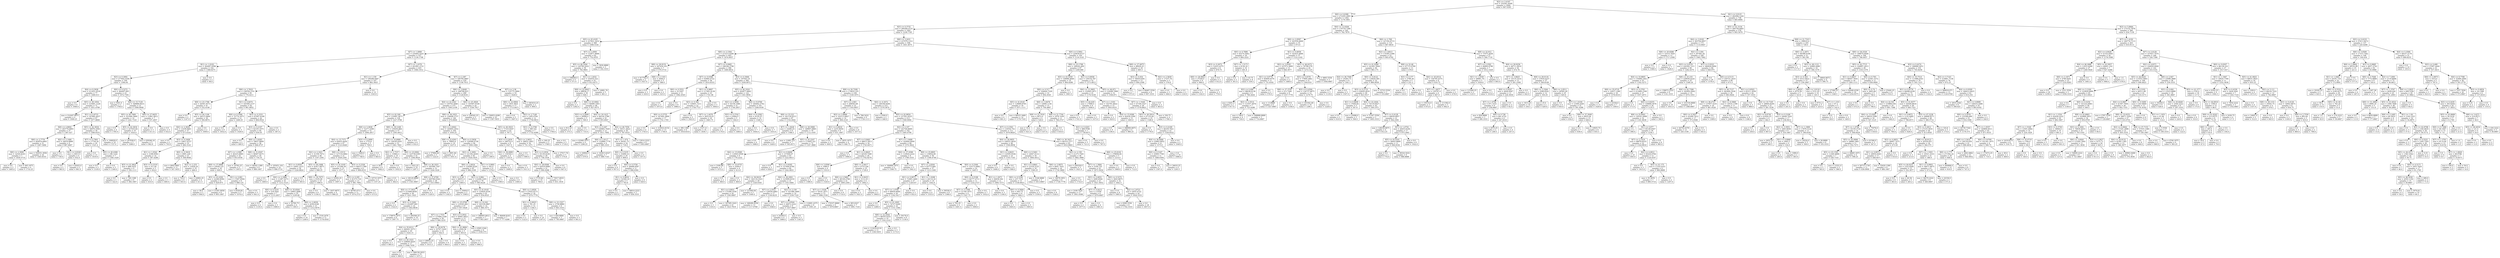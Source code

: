 digraph Tree {
node [shape=box] ;
0 [label="X[2] <= 3.4197\nmse = 332561.9509\nsamples = 2000\nvalue = 997.0395"] ;
1 [label="X[0] <= 0.6386\nmse = 272205.2993\nsamples = 1262\nvalue = 1179.1601"] ;
0 -> 1 [labeldistance=2.5, labelangle=45, headlabel="True"] ;
2 [label="X[3] <= 0.3735\nmse = 260284.4733\nsamples = 1097\nvalue = 1238.7785"] ;
1 -> 2 ;
3 [label="X[5] <= 45.4185\nmse = 237821.3432\nsamples = 589\nvalue = 1098.5144"] ;
2 -> 3 ;
4 [label="X[7] <= 1.0989\nmse = 234465.4243\nsamples = 527\nvalue = 1139.1708"] ;
3 -> 4 ;
5 [label="X[1] <= 1.0102\nmse = 304487.9396\nsamples = 102\nvalue = 1368.6275"] ;
4 -> 5 ;
6 [label="X[3] <= 0.3092\nmse = 277642.0184\nsamples = 100\nvalue = 1394.04"] ;
5 -> 6 ;
7 [label="X[4] <= 9.3938\nmse = 211651.0518\nsamples = 77\nvalue = 1490.013"] ;
6 -> 7 ;
8 [label="mse = 0.0\nsamples = 6\nvalue = 1946.0"] ;
7 -> 8 ;
9 [label="X[5] <= 40.1654\nmse = 210481.1228\nsamples = 71\nvalue = 1451.4789"] ;
7 -> 9 ;
10 [label="mse = 214267.6875\nsamples = 4\nvalue = 1009.25"] ;
9 -> 10 ;
11 [label="X[1] <= 0.8733\nmse = 197882.4037\nsamples = 67\nvalue = 1477.8806"] ;
9 -> 11 ;
12 [label="X[6] <= 2.8604\nmse = 293776.9993\nsamples = 37\nvalue = 1387.027"] ;
11 -> 12 ;
13 [label="X[6] <= 2.7778\nmse = 283676.6993\nsamples = 31\nvalue = 1487.5484"] ;
12 -> 13 ;
14 [label="X[6] <= 2.3006\nmse = 14324.8163\nsamples = 7\nvalue = 1630.5714"] ;
13 -> 14 ;
15 [label="mse = 0.0\nsamples = 3\nvalue = 1495.0"] ;
14 -> 15 ;
16 [label="mse = 945.1875\nsamples = 4\nvalue = 1732.25"] ;
14 -> 16 ;
17 [label="mse = 354531.3056\nsamples = 24\nvalue = 1445.8333"] ;
13 -> 17 ;
18 [label="X[2] <= 2.1466\nmse = 24019.8889\nsamples = 6\nvalue = 867.6667"] ;
12 -> 18 ;
19 [label="mse = 0.0\nsamples = 2\nvalue = 739.0"] ;
18 -> 19 ;
20 [label="X[1] <= 0.8328\nmse = 23613.5\nsamples = 4\nvalue = 932.0"] ;
18 -> 20 ;
21 [label="mse = 0.0\nsamples = 2\nvalue = 983.0"] ;
20 -> 21 ;
22 [label="mse = 42025.0\nsamples = 2\nvalue = 881.0"] ;
20 -> 22 ;
23 [label="X[5] <= 42.3634\nmse = 56876.1956\nsamples = 30\nvalue = 1589.9333"] ;
11 -> 23 ;
24 [label="X[7] <= 0.7801\nmse = 17759.34\nsamples = 20\nvalue = 1521.4"] ;
23 -> 24 ;
25 [label="mse = 0.0\nsamples = 13\nvalue = 1619.0"] ;
24 -> 25 ;
26 [label="X[5] <= 40.4386\nmse = 196.1224\nsamples = 7\nvalue = 1340.1429"] ;
24 -> 26 ;
27 [label="mse = 0.0\nsamples = 2\nvalue = 1318.0"] ;
26 -> 27 ;
28 [label="mse = 0.0\nsamples = 5\nvalue = 1349.0"] ;
26 -> 28 ;
29 [label="mse = 106929.0\nsamples = 10\nvalue = 1727.0"] ;
23 -> 29 ;
30 [label="X[0] <= 0.5272\nmse = 364497.845\nsamples = 23\nvalue = 1072.7391"] ;
6 -> 30 ;
31 [label="mse = 5041.0\nsamples = 2\nvalue = 1764.0"] ;
30 -> 31 ;
32 [label="X[4] <= 15.7129\nmse = 348888.9433\nsamples = 21\nvalue = 1006.9048"] ;
30 -> 32 ;
33 [label="X[5] <= 40.7469\nmse = 351946.3469\nsamples = 14\nvalue = 1241.7143"] ;
32 -> 33 ;
34 [label="mse = 0.0\nsamples = 4\nvalue = 1785.0"] ;
33 -> 34 ;
35 [label="X[5] <= 42.3634\nmse = 327435.64\nsamples = 10\nvalue = 1024.4"] ;
33 -> 35 ;
36 [label="mse = 207936.0\nsamples = 5\nvalue = 1086.0"] ;
35 -> 36 ;
37 [label="mse = 439346.16\nsamples = 5\nvalue = 962.8"] ;
35 -> 37 ;
38 [label="X[4] <= 27.8455\nmse = 11961.0612\nsamples = 7\nvalue = 537.2857"] ;
32 -> 38 ;
39 [label="mse = 0.0\nsamples = 3\nvalue = 411.0"] ;
38 -> 39 ;
40 [label="mse = 0.0\nsamples = 4\nvalue = 632.0"] ;
38 -> 40 ;
41 [label="mse = 0.0\nsamples = 2\nvalue = 98.0"] ;
5 -> 41 ;
42 [label="X[7] <= 1.4379\nmse = 201991.2721\nsamples = 425\nvalue = 1084.1012"] ;
4 -> 42 ;
43 [label="X[1] <= 1.159\nmse = 199288.9487\nsamples = 107\nvalue = 862.3925"] ;
42 -> 43 ;
44 [label="X[6] <= 3.7819\nmse = 158558.3701\nsamples = 95\nvalue = 776.4211"] ;
43 -> 44 ;
45 [label="X[8] <= 23.1798\nmse = 44591.6573\nsamples = 41\nvalue = 532.4146"] ;
44 -> 45 ;
46 [label="mse = 0.0\nsamples = 2\nvalue = 1147.0"] ;
45 -> 46 ;
47 [label="X[5] <= 44.1106\nmse = 26515.0664\nsamples = 39\nvalue = 500.8974"] ;
45 -> 47 ;
48 [label="X[4] <= 2.3629\nmse = 13238.9481\nsamples = 37\nvalue = 473.4324"] ;
47 -> 48 ;
49 [label="mse = 0.0\nsamples = 2\nvalue = 703.0"] ;
48 -> 49 ;
50 [label="X[3] <= 0.2408\nmse = 10811.8727\nsamples = 35\nvalue = 460.3143"] ;
48 -> 50 ;
51 [label="X[1] <= 1.0542\nmse = 3188.9592\nsamples = 14\nvalue = 387.4286"] ;
50 -> 51 ;
52 [label="X[5] <= 41.9822\nmse = 888.5432\nsamples = 9\nvalue = 350.1111"] ;
51 -> 52 ;
53 [label="mse = 0.0\nsamples = 3\nvalue = 322.0"] ;
52 -> 53 ;
54 [label="mse = 740.1389\nsamples = 6\nvalue = 364.1667"] ;
52 -> 54 ;
55 [label="X[3] <= 0.2319\nmse = 311.04\nsamples = 5\nvalue = 454.6"] ;
51 -> 55 ;
56 [label="mse = 0.0\nsamples = 2\nvalue = 433.0"] ;
55 -> 56 ;
57 [label="mse = 0.0\nsamples = 3\nvalue = 469.0"] ;
55 -> 57 ;
58 [label="X[0] <= 0.5619\nmse = 9991.229\nsamples = 21\nvalue = 508.9048"] ;
50 -> 58 ;
59 [label="mse = 4642.0661\nsamples = 11\nvalue = 547.5455"] ;
58 -> 59 ;
60 [label="X[2] <= 2.253\nmse = 12426.24\nsamples = 10\nvalue = 466.4"] ;
58 -> 60 ;
61 [label="mse = 720.0\nsamples = 6\nvalue = 503.0"] ;
60 -> 61 ;
62 [label="mse = 24962.25\nsamples = 4\nvalue = 411.5"] ;
60 -> 62 ;
63 [label="mse = 0.0\nsamples = 2\nvalue = 1009.0"] ;
47 -> 63 ;
64 [label="X[1] <= 0.8474\nmse = 165560.2157\nsamples = 54\nvalue = 961.6852"] ;
44 -> 64 ;
65 [label="X[0] <= 0.5566\nmse = 72774.1875\nsamples = 12\nvalue = 1496.25"] ;
64 -> 65 ;
66 [label="mse = 0.0\nsamples = 9\nvalue = 1652.0"] ;
65 -> 66 ;
67 [label="mse = 0.0\nsamples = 3\nvalue = 1029.0"] ;
65 -> 67 ;
68 [label="X[3] <= 0.3331\nmse = 87097.6168\nsamples = 42\nvalue = 808.9524"] ;
64 -> 68 ;
69 [label="X[3] <= 0.2167\nmse = 82105.1975\nsamples = 40\nvalue = 830.05"] ;
68 -> 69 ;
70 [label="mse = 0.0\nsamples = 2\nvalue = 480.0"] ;
69 -> 70 ;
71 [label="X[6] <= 3.9283\nmse = 79637.8809\nsamples = 38\nvalue = 848.4737"] ;
69 -> 71 ;
72 [label="X[7] <= 1.2389\nmse = 40223.4969\nsamples = 18\nvalue = 953.0556"] ;
71 -> 72 ;
73 [label="X[8] <= 37.8889\nmse = 25938.125\nsamples = 16\nvalue = 909.0"] ;
72 -> 73 ;
74 [label="X[5] <= 43.4302\nmse = 22286.8594\nsamples = 8\nvalue = 829.875"] ;
73 -> 74 ;
75 [label="mse = 36.0\nsamples = 2\nvalue = 904.0"] ;
74 -> 75 ;
76 [label="mse = 27261.8056\nsamples = 6\nvalue = 805.1667"] ;
74 -> 76 ;
77 [label="X[1] <= 0.861\nmse = 17067.8594\nsamples = 8\nvalue = 988.125"] ;
73 -> 77 ;
78 [label="mse = 6528.64\nsamples = 5\nvalue = 1076.4"] ;
77 -> 78 ;
79 [label="mse = 0.0\nsamples = 3\nvalue = 841.0"] ;
77 -> 79 ;
80 [label="mse = 14762.25\nsamples = 2\nvalue = 1305.5"] ;
72 -> 80 ;
81 [label="X[8] <= 31.8347\nmse = 96407.9275\nsamples = 20\nvalue = 754.35"] ;
71 -> 81 ;
82 [label="mse = 49342.1389\nsamples = 6\nvalue = 889.1667"] ;
81 -> 82 ;
83 [label="mse = 105451.102\nsamples = 14\nvalue = 696.5714"] ;
81 -> 83 ;
84 [label="mse = 0.0\nsamples = 2\nvalue = 387.0"] ;
68 -> 84 ;
85 [label="mse = 0.0\nsamples = 12\nvalue = 1543.0"] ;
43 -> 85 ;
86 [label="X[7] <= 2.387\nmse = 180795.8887\nsamples = 318\nvalue = 1158.7013"] ;
42 -> 86 ;
87 [label="X[6] <= 3.8448\nmse = 168708.625\nsamples = 299\nvalue = 1128.8161"] ;
86 -> 87 ;
88 [label="X[4] <= 22.2541\nmse = 150743.5846\nsamples = 275\nvalue = 1093.2109"] ;
87 -> 88 ;
89 [label="X[5] <= 42.249\nmse = 133061.3673\nsamples = 129\nvalue = 1227.3798"] ;
88 -> 89 ;
90 [label="X[6] <= 3.3838\nmse = 72277.5399\nsamples = 72\nvalue = 1094.2917"] ;
89 -> 90 ;
91 [label="X[4] <= 15.7371\nmse = 65635.4458\nsamples = 67\nvalue = 1123.0448"] ;
90 -> 91 ;
92 [label="X[2] <= 2.1621\nmse = 31336.7472\nsamples = 46\nvalue = 1167.2391"] ;
91 -> 92 ;
93 [label="X[1] <= 0.8593\nmse = 14001.2215\nsamples = 34\nvalue = 1226.8824"] ;
92 -> 93 ;
94 [label="mse = 0.0\nsamples = 2\nvalue = 1460.0"] ;
93 -> 94 ;
95 [label="X[4] <= 2.1886\nmse = 11267.5273\nsamples = 32\nvalue = 1212.3125"] ;
93 -> 95 ;
96 [label="X[0] <= 0.5235\nmse = 518.2041\nsamples = 7\nvalue = 1115.2857"] ;
95 -> 96 ;
97 [label="mse = 0.0\nsamples = 4\nvalue = 1135.0"] ;
96 -> 97 ;
98 [label="mse = 0.0\nsamples = 3\nvalue = 1089.0"] ;
96 -> 98 ;
99 [label="X[8] <= 35.6504\nmse = 10903.2896\nsamples = 25\nvalue = 1239.48"] ;
95 -> 99 ;
100 [label="mse = 32760.75\nsamples = 4\nvalue = 1383.5"] ;
99 -> 100 ;
101 [label="X[6] <= 2.6636\nmse = 2036.6168\nsamples = 21\nvalue = 1212.0476"] ;
99 -> 101 ;
102 [label="mse = 0.0\nsamples = 10\nvalue = 1249.0"] ;
101 -> 102 ;
103 [label="mse = 1518.2479\nsamples = 11\nvalue = 1178.4545"] ;
101 -> 103 ;
104 [label="X[5] <= 40.1688\nmse = 41817.6875\nsamples = 12\nvalue = 998.25"] ;
92 -> 104 ;
105 [label="mse = 0.0\nsamples = 2\nvalue = 585.0"] ;
104 -> 105 ;
106 [label="X[8] <= 30.7675\nmse = 9195.09\nsamples = 10\nvalue = 1080.9"] ;
104 -> 106 ;
107 [label="mse = 0.0\nsamples = 6\nvalue = 1156.0"] ;
106 -> 107 ;
108 [label="mse = 1837.6875\nsamples = 4\nvalue = 968.25"] ;
106 -> 108 ;
109 [label="X[6] <= 2.9131\nmse = 127116.0862\nsamples = 21\nvalue = 1026.2381"] ;
91 -> 109 ;
110 [label="X[5] <= 41.0195\nmse = 131266.56\nsamples = 15\nvalue = 1077.2"] ;
109 -> 110 ;
111 [label="mse = 10302.25\nsamples = 2\nvalue = 1697.5"] ;
110 -> 111 ;
112 [label="X[3] <= 0.295\nmse = 81573.716\nsamples = 13\nvalue = 981.7692"] ;
110 -> 112 ;
113 [label="mse = 40785.4711\nsamples = 11\nvalue = 1074.2727"] ;
112 -> 113 ;
114 [label="mse = 0.0\nsamples = 2\nvalue = 473.0"] ;
112 -> 114 ;
115 [label="X[3] <= 0.2326\nmse = 94015.1389\nsamples = 6\nvalue = 898.8333"] ;
109 -> 115 ;
116 [label="mse = 10710.1875\nsamples = 4\nvalue = 1107.25"] ;
115 -> 116 ;
117 [label="mse = 0.0\nsamples = 2\nvalue = 482.0"] ;
115 -> 117 ;
118 [label="X[3] <= 0.2699\nmse = 1753.6\nsamples = 5\nvalue = 709.0"] ;
90 -> 118 ;
119 [label="mse = 1849.0\nsamples = 2\nvalue = 748.0"] ;
118 -> 119 ;
120 [label="mse = 0.0\nsamples = 3\nvalue = 683.0"] ;
118 -> 120 ;
121 [label="X[8] <= 39.1248\nmse = 159205.864\nsamples = 57\nvalue = 1395.4912"] ;
89 -> 121 ;
122 [label="X[4] <= 10.6989\nmse = 136185.6201\nsamples = 51\nvalue = 1461.7843"] ;
121 -> 122 ;
123 [label="X[2] <= 2.7537\nmse = 11686.4\nsamples = 10\nvalue = 1736.0"] ;
122 -> 123 ;
124 [label="mse = 28.0\nsamples = 8\nvalue = 1682.0"] ;
123 -> 124 ;
125 [label="mse = 0.0\nsamples = 2\nvalue = 1952.0"] ;
123 -> 125 ;
126 [label="X[8] <= 23.0062\nmse = 143738.0393\nsamples = 41\nvalue = 1394.9024"] ;
122 -> 126 ;
127 [label="mse = 1422.25\nsamples = 10\nvalue = 1297.5"] ;
126 -> 127 ;
128 [label="X[8] <= 36.1933\nmse = 185598.7347\nsamples = 31\nvalue = 1426.3226"] ;
126 -> 128 ;
129 [label="mse = 29120.8889\nsamples = 3\nvalue = 1541.6667"] ;
128 -> 129 ;
130 [label="X[8] <= 37.6769\nmse = 200786.0344\nsamples = 28\nvalue = 1413.9643"] ;
128 -> 130 ;
131 [label="X[4] <= 17.3933\nmse = 215499.6938\nsamples = 26\nvalue = 1421.1923"] ;
130 -> 131 ;
132 [label="mse = 0.0\nsamples = 4\nvalue = 1522.0"] ;
131 -> 132 ;
133 [label="X[3] <= 0.3282\nmse = 252497.845\nsamples = 22\nvalue = 1402.8636"] ;
131 -> 133 ;
134 [label="mse = 178974.1875\nsamples = 8\nvalue = 1387.75"] ;
133 -> 134 ;
135 [label="mse = 294306.25\nsamples = 14\nvalue = 1411.5"] ;
133 -> 135 ;
136 [label="mse = 0.0\nsamples = 2\nvalue = 1320.0"] ;
130 -> 136 ;
137 [label="mse = 0.0\nsamples = 6\nvalue = 832.0"] ;
121 -> 137 ;
138 [label="X[8] <= 36.1933\nmse = 136408.3737\nsamples = 146\nvalue = 974.6644"] ;
88 -> 138 ;
139 [label="X[2] <= 2.0042\nmse = 140405.2452\nsamples = 104\nvalue = 1050.25"] ;
138 -> 139 ;
140 [label="X[8] <= 22.6301\nmse = 76805.6\nsamples = 10\nvalue = 1437.0"] ;
139 -> 140 ;
141 [label="mse = 57984.64\nsamples = 5\nvalue = 1222.6"] ;
140 -> 141 ;
142 [label="mse = 3691.84\nsamples = 5\nvalue = 1651.4"] ;
140 -> 142 ;
143 [label="X[0] <= 0.5839\nmse = 129566.0738\nsamples = 94\nvalue = 1009.1064"] ;
139 -> 143 ;
144 [label="X[2] <= 2.3492\nmse = 121182.4438\nsamples = 92\nvalue = 1024.5435"] ;
143 -> 144 ;
145 [label="X[6] <= 2.8424\nmse = 119289.4228\nsamples = 83\nvalue = 986.2169"] ;
144 -> 145 ;
146 [label="X[3] <= 0.26\nmse = 48051.0\nsamples = 4\nvalue = 1389.0"] ;
145 -> 146 ;
147 [label="mse = 0.0\nsamples = 2\nvalue = 1182.0"] ;
146 -> 147 ;
148 [label="mse = 10404.0\nsamples = 2\nvalue = 1596.0"] ;
146 -> 148 ;
149 [label="X[1] <= 0.884\nmse = 114266.1205\nsamples = 79\nvalue = 965.8228"] ;
145 -> 149 ;
150 [label="X[5] <= 41.8145\nmse = 135620.4536\nsamples = 61\nvalue = 934.8525"] ;
149 -> 150 ;
151 [label="X[8] <= 25.0784\nmse = 116345.062\nsamples = 47\nvalue = 957.0426"] ;
150 -> 151 ;
152 [label="X[7] <= 1.7531\nmse = 137684.2189\nsamples = 34\nvalue = 990.3235"] ;
151 -> 152 ;
153 [label="X[4] <= 35.6212\nmse = 206261.3275\nsamples = 20\nvalue = 1024.15"] ;
152 -> 153 ;
154 [label="mse = 0.0\nsamples = 3\nvalue = 885.0"] ;
153 -> 154 ;
155 [label="X[5] <= 40.1025\nmse = 238640.4429\nsamples = 17\nvalue = 1048.7059"] ;
153 -> 155 ;
156 [label="mse = 0.0\nsamples = 2\nvalue = 880.0"] ;
155 -> 156 ;
157 [label="mse = 266158.2933\nsamples = 15\nvalue = 1071.2"] ;
155 -> 157 ;
158 [label="X[8] <= 20.9278\nmse = 35747.1429\nsamples = 14\nvalue = 942.0"] ;
152 -> 158 ;
159 [label="mse = 49952.25\nsamples = 8\nvalue = 1015.5"] ;
158 -> 159 ;
160 [label="mse = 0.0\nsamples = 6\nvalue = 844.0"] ;
158 -> 160 ;
161 [label="X[3] <= 0.2932\nmse = 50061.6923\nsamples = 13\nvalue = 870.0"] ;
151 -> 161 ;
162 [label="X[4] <= 41.8684\nmse = 4504.56\nsamples = 5\nvalue = 603.8"] ;
161 -> 162 ;
163 [label="mse = 0.0\nsamples = 3\nvalue = 549.0"] ;
162 -> 163 ;
164 [label="mse = 0.0\nsamples = 2\nvalue = 686.0"] ;
162 -> 164 ;
165 [label="mse = 6565.2344\nsamples = 8\nvalue = 1036.375"] ;
161 -> 165 ;
166 [label="X[8] <= 22.041\nmse = 193128.0867\nsamples = 14\nvalue = 860.3571"] ;
150 -> 166 ;
167 [label="mse = 286093.0612\nsamples = 7\nvalue = 943.2857"] ;
166 -> 167 ;
168 [label="mse = 86408.8163\nsamples = 7\nvalue = 777.4286"] ;
166 -> 168 ;
169 [label="X[6] <= 3.4929\nmse = 27632.6173\nsamples = 18\nvalue = 1070.7778"] ;
149 -> 169 ;
170 [label="X[1] <= 0.9025\nmse = 781.25\nsamples = 12\nvalue = 1184.5"] ;
169 -> 170 ;
171 [label="mse = 0.0\nsamples = 2\nvalue = 1122.0"] ;
170 -> 171 ;
172 [label="mse = 0.0\nsamples = 10\nvalue = 1197.0"] ;
170 -> 172 ;
173 [label="X[8] <= 23.1527\nmse = 3738.8889\nsamples = 6\nvalue = 843.3333"] ;
169 -> 173 ;
174 [label="mse = 826.8889\nsamples = 3\nvalue = 785.6667"] ;
173 -> 174 ;
175 [label="mse = 0.0\nsamples = 3\nvalue = 901.0"] ;
173 -> 175 ;
176 [label="X[1] <= 0.9681\nmse = 162.0\nsamples = 9\nvalue = 1378.0"] ;
144 -> 176 ;
177 [label="mse = 0.0\nsamples = 3\nvalue = 1396.0"] ;
176 -> 177 ;
178 [label="mse = 0.0\nsamples = 6\nvalue = 1369.0"] ;
176 -> 178 ;
179 [label="mse = 0.0\nsamples = 2\nvalue = 299.0"] ;
143 -> 179 ;
180 [label="X[5] <= 40.3023\nmse = 77333.9167\nsamples = 42\nvalue = 787.5"] ;
138 -> 180 ;
181 [label="X[3] <= 0.2934\nmse = 166752.0\nsamples = 8\nvalue = 1027.0"] ;
180 -> 181 ;
182 [label="X[4] <= 36.0889\nmse = 118336.0\nsamples = 4\nvalue = 1355.0"] ;
181 -> 182 ;
183 [label="mse = 0.0\nsamples = 2\nvalue = 1699.0"] ;
182 -> 183 ;
184 [label="mse = 0.0\nsamples = 2\nvalue = 1011.0"] ;
182 -> 184 ;
185 [label="mse = 0.0\nsamples = 4\nvalue = 699.0"] ;
181 -> 185 ;
186 [label="X[2] <= 2.0652\nmse = 39622.1843\nsamples = 34\nvalue = 731.1471"] ;
180 -> 186 ;
187 [label="X[3] <= 0.2934\nmse = 35130.0238\nsamples = 29\nvalue = 758.1034"] ;
186 -> 187 ;
188 [label="X[4] <= 28.6568\nmse = 42019.0068\nsamples = 21\nvalue = 800.4286"] ;
187 -> 188 ;
189 [label="mse = 5735.84\nsamples = 10\nvalue = 766.6"] ;
188 -> 189 ;
190 [label="mse = 73017.6033\nsamples = 11\nvalue = 831.1818"] ;
188 -> 190 ;
191 [label="mse = 0.0\nsamples = 8\nvalue = 647.0"] ;
187 -> 191 ;
192 [label="mse = 37017.76\nsamples = 5\nvalue = 574.8"] ;
186 -> 192 ;
193 [label="X[4] <= 25.3828\nmse = 193587.9149\nsamples = 24\nvalue = 1536.7917"] ;
87 -> 193 ;
194 [label="mse = 256542.25\nsamples = 2\nvalue = 978.5"] ;
193 -> 194 ;
195 [label="mse = 156953.4298\nsamples = 22\nvalue = 1587.5455"] ;
193 -> 195 ;
196 [label="X[7] <= 3.38\nmse = 135775.3684\nsamples = 19\nvalue = 1629.0"] ;
86 -> 196 ;
197 [label="X[8] <= 22.6904\nmse = 5631.9931\nsamples = 17\nvalue = 1713.6471"] ;
196 -> 197 ;
198 [label="mse = 0.0\nsamples = 5\nvalue = 1607.0"] ;
197 -> 198 ;
199 [label="X[2] <= 2.7148\nmse = 1265.0764\nsamples = 12\nvalue = 1758.0833"] ;
197 -> 199 ;
200 [label="X[3] <= 0.2796\nmse = 589.102\nsamples = 7\nvalue = 1732.4286"] ;
199 -> 200 ;
201 [label="mse = 240.25\nsamples = 2\nvalue = 1768.5"] ;
200 -> 201 ;
202 [label="mse = 0.0\nsamples = 5\nvalue = 1718.0"] ;
200 -> 202 ;
203 [label="mse = 0.0\nsamples = 5\nvalue = 1794.0"] ;
199 -> 203 ;
204 [label="mse = 663410.25\nsamples = 2\nvalue = 909.5"] ;
196 -> 204 ;
205 [label="X[7] <= 2.0091\nmse = 132871.8668\nsamples = 62\nvalue = 752.9355"] ;
3 -> 205 ;
206 [label="X[5] <= 46.3294\nmse = 120790.2022\nsamples = 59\nvalue = 782.9661"] ;
205 -> 206 ;
207 [label="mse = 196608.0\nsamples = 4\nvalue = 371.0"] ;
206 -> 207 ;
208 [label="X[1] <= 1.2032\nmse = 102035.522\nsamples = 55\nvalue = 812.9273"] ;
206 -> 208 ;
209 [label="X[8] <= 22.0643\nmse = 98636.17\nsamples = 50\nvalue = 846.1"] ;
208 -> 209 ;
210 [label="mse = 0.0\nsamples = 2\nvalue = 1282.0"] ;
209 -> 210 ;
211 [label="X[8] <= 23.0062\nmse = 94499.1003\nsamples = 48\nvalue = 827.9375"] ;
209 -> 211 ;
212 [label="X[3] <= 0.2699\nmse = 30998.4\nsamples = 5\nvalue = 590.0"] ;
211 -> 212 ;
213 [label="mse = 812.25\nsamples = 2\nvalue = 375.5"] ;
212 -> 213 ;
214 [label="mse = 0.0\nsamples = 3\nvalue = 733.0"] ;
212 -> 214 ;
215 [label="X[4] <= 19.1415\nmse = 94534.3786\nsamples = 43\nvalue = 855.6047"] ;
211 -> 215 ;
216 [label="X[3] <= 0.267\nmse = 140862.7929\nsamples = 13\nvalue = 1011.7692"] ;
215 -> 216 ;
217 [label="mse = 41949.1875\nsamples = 4\nvalue = 1296.25"] ;
216 -> 217 ;
218 [label="X[6] <= 2.9117\nmse = 132869.7778\nsamples = 9\nvalue = 885.3333"] ;
216 -> 218 ;
219 [label="mse = 24964.0\nsamples = 2\nvalue = 870.0"] ;
218 -> 219 ;
220 [label="mse = 163613.6327\nsamples = 7\nvalue = 889.7143"] ;
218 -> 220 ;
221 [label="X[4] <= 46.7056\nmse = 59311.4622\nsamples = 30\nvalue = 787.9333"] ;
215 -> 221 ;
222 [label="X[7] <= 1.474\nmse = 56341.75\nsamples = 24\nvalue = 734.0"] ;
221 -> 222 ;
223 [label="X[0] <= 0.5235\nmse = 33499.14\nsamples = 20\nvalue = 809.4"] ;
222 -> 223 ;
224 [label="mse = 0.0\nsamples = 9\nvalue = 957.0"] ;
223 -> 224 ;
225 [label="X[0] <= 0.5756\nmse = 28498.9587\nsamples = 11\nvalue = 688.6364"] ;
223 -> 225 ;
226 [label="X[1] <= 0.8834\nmse = 52340.16\nsamples = 5\nvalue = 763.8"] ;
225 -> 226 ;
227 [label="mse = 0.0\nsamples = 2\nvalue = 955.0"] ;
226 -> 227 ;
228 [label="mse = 46614.2222\nsamples = 3\nvalue = 636.3333"] ;
226 -> 228 ;
229 [label="mse = 0.0\nsamples = 6\nvalue = 626.0"] ;
225 -> 229 ;
230 [label="mse = 0.0\nsamples = 4\nvalue = 357.0"] ;
222 -> 230 ;
231 [label="mse = 13014.2222\nsamples = 6\nvalue = 1003.6667"] ;
221 -> 231 ;
232 [label="mse = 14981.76\nsamples = 5\nvalue = 481.2"] ;
208 -> 232 ;
233 [label="mse = 3930.8889\nsamples = 3\nvalue = 162.3333"] ;
205 -> 233 ;
234 [label="X[6] <= 3.2431\nmse = 237070.1312\nsamples = 508\nvalue = 1401.4075"] ;
2 -> 234 ;
235 [label="X[6] <= 2.1564\nmse = 215215.6288\nsamples = 403\nvalue = 1474.9057"] ;
234 -> 235 ;
236 [label="X[8] <= 26.9152\nmse = 347439.102\nsamples = 7\nvalue = 570.5714"] ;
235 -> 236 ;
237 [label="mse = 917764.0\nsamples = 2\nvalue = 1027.0"] ;
236 -> 237 ;
238 [label="X[6] <= 2.1163\nmse = 2646.0\nsamples = 5\nvalue = 388.0"] ;
236 -> 238 ;
239 [label="mse = 0.0\nsamples = 3\nvalue = 430.0"] ;
238 -> 239 ;
240 [label="mse = 0.0\nsamples = 2\nvalue = 325.0"] ;
238 -> 240 ;
241 [label="X[7] <= 0.0985\nmse = 198166.3796\nsamples = 396\nvalue = 1490.8914"] ;
235 -> 241 ;
242 [label="X[7] <= 0.0398\nmse = 93964.4722\nsamples = 36\nvalue = 1814.8333"] ;
241 -> 242 ;
243 [label="X[0] <= 0.5551\nmse = 33.5207\nsamples = 11\nvalue = 1982.4545"] ;
242 -> 243 ;
244 [label="mse = 0.0\nsamples = 3\nvalue = 1973.0"] ;
243 -> 244 ;
245 [label="mse = 0.0\nsamples = 8\nvalue = 1986.0"] ;
243 -> 245 ;
246 [label="X[1] <= 0.9897\nmse = 117491.9136\nsamples = 25\nvalue = 1741.08"] ;
242 -> 246 ;
247 [label="X[3] <= 0.392\nmse = 130601.7211\nsamples = 22\nvalue = 1759.7727"] ;
246 -> 247 ;
248 [label="X[0] <= 0.5755\nmse = 167492.3806\nsamples = 17\nvalue = 1741.1765"] ;
247 -> 248 ;
249 [label="mse = 0.0\nsamples = 4\nvalue = 1745.0"] ;
248 -> 249 ;
250 [label="mse = 219022.6154\nsamples = 13\nvalue = 1740.0"] ;
248 -> 250 ;
251 [label="mse = 0.0\nsamples = 5\nvalue = 1823.0"] ;
247 -> 251 ;
252 [label="mse = 0.0\nsamples = 3\nvalue = 1604.0"] ;
246 -> 252 ;
253 [label="X[3] <= 0.3946\nmse = 197043.35\nsamples = 360\nvalue = 1458.4972"] ;
241 -> 253 ;
254 [label="X[5] <= 40.1916\nmse = 202877.6842\nsamples = 122\nvalue = 1301.0656"] ;
253 -> 254 ;
255 [label="X[2] <= 2.5958\nmse = 54158.1088\nsamples = 21\nvalue = 1744.2857"] ;
254 -> 255 ;
256 [label="X[7] <= 1.4478\nmse = 3933.8125\nsamples = 16\nvalue = 1863.75"] ;
255 -> 256 ;
257 [label="mse = 390.1389\nsamples = 6\nvalue = 1918.8333"] ;
256 -> 257 ;
258 [label="mse = 3147.21\nsamples = 10\nvalue = 1830.7"] ;
256 -> 258 ;
259 [label="X[3] <= 0.3742\nmse = 23064.0\nsamples = 5\nvalue = 1362.0"] ;
255 -> 259 ;
260 [label="mse = 0.0\nsamples = 2\nvalue = 1176.0"] ;
259 -> 260 ;
261 [label="mse = 0.0\nsamples = 3\nvalue = 1486.0"] ;
259 -> 261 ;
262 [label="X[4] <= 9.0769\nmse = 184462.2792\nsamples = 101\nvalue = 1208.9109"] ;
254 -> 262 ;
263 [label="X[4] <= 6.2582\nmse = 9120.25\nsamples = 14\nvalue = 1548.5"] ;
262 -> 263 ;
264 [label="mse = 0.0\nsamples = 7\nvalue = 1644.0"] ;
263 -> 264 ;
265 [label="mse = 0.0\nsamples = 7\nvalue = 1453.0"] ;
263 -> 265 ;
266 [label="X[8] <= 23.221\nmse = 191134.6313\nsamples = 87\nvalue = 1154.2644"] ;
262 -> 266 ;
267 [label="X[7] <= 1.0428\nmse = 14280.25\nsamples = 8\nvalue = 1568.5"] ;
266 -> 267 ;
268 [label="mse = 0.0\nsamples = 4\nvalue = 1688.0"] ;
267 -> 268 ;
269 [label="mse = 0.0\nsamples = 4\nvalue = 1449.0"] ;
267 -> 269 ;
270 [label="X[8] <= 26.5968\nmse = 189907.9885\nsamples = 79\nvalue = 1112.3165"] ;
266 -> 270 ;
271 [label="mse = 11691.551\nsamples = 7\nvalue = 545.8571"] ;
270 -> 271 ;
272 [label="X[5] <= 45.2247\nmse = 173005.321\nsamples = 72\nvalue = 1167.3889"] ;
270 -> 272 ;
273 [label="X[4] <= 15.9369\nmse = 110043.9506\nsamples = 9\nvalue = 779.2222"] ;
272 -> 273 ;
274 [label="mse = 3180.96\nsamples = 5\nvalue = 1072.2"] ;
273 -> 274 ;
275 [label="X[8] <= 33.6755\nmse = 2209.0\nsamples = 4\nvalue = 413.0"] ;
273 -> 275 ;
276 [label="mse = 0.0\nsamples = 2\nvalue = 366.0"] ;
275 -> 276 ;
277 [label="mse = 0.0\nsamples = 2\nvalue = 460.0"] ;
275 -> 277 ;
278 [label="X[1] <= 0.8468\nmse = 157400.07\nsamples = 63\nvalue = 1222.8413"] ;
272 -> 278 ;
279 [label="mse = 0.0\nsamples = 3\nvalue = 838.0"] ;
278 -> 279 ;
280 [label="X[1] <= 0.9295\nmse = 157494.6764\nsamples = 60\nvalue = 1242.0833"] ;
278 -> 280 ;
281 [label="X[4] <= 36.9418\nmse = 182118.1023\nsamples = 29\nvalue = 1326.0345"] ;
280 -> 281 ;
282 [label="X[1] <= 0.8931\nmse = 175390.5556\nsamples = 24\nvalue = 1383.6667"] ;
281 -> 282 ;
283 [label="mse = 0.0\nsamples = 3\nvalue = 1103.0"] ;
282 -> 283 ;
284 [label="mse = 187585.3243\nsamples = 21\nvalue = 1423.7619"] ;
282 -> 284 ;
285 [label="mse = 121940.64\nsamples = 5\nvalue = 1049.4"] ;
281 -> 285 ;
286 [label="X[4] <= 28.2902\nmse = 121699.0219\nsamples = 31\nvalue = 1163.5484"] ;
280 -> 286 ;
287 [label="X[7] <= 2.3553\nmse = 129550.4983\nsamples = 17\nvalue = 1100.8235"] ;
286 -> 287 ;
288 [label="mse = 168289.4556\nsamples = 13\nvalue = 1117.0769"] ;
287 -> 288 ;
289 [label="mse = 0.0\nsamples = 4\nvalue = 1048.0"] ;
287 -> 289 ;
290 [label="X[2] <= 2.159\nmse = 101586.3469\nsamples = 14\nvalue = 1239.7143"] ;
286 -> 290 ;
291 [label="X[7] <= 0.9544\nmse = 20872.2222\nsamples = 6\nvalue = 1437.6667"] ;
290 -> 291 ;
292 [label="mse = 24300.0\nsamples = 4\nvalue = 1486.0"] ;
291 -> 292 ;
293 [label="mse = 0.0\nsamples = 2\nvalue = 1341.0"] ;
291 -> 293 ;
294 [label="mse = 110691.4375\nsamples = 8\nvalue = 1091.25"] ;
290 -> 294 ;
295 [label="X[8] <= 20.7208\nmse = 174835.335\nsamples = 238\nvalue = 1539.1975"] ;
253 -> 295 ;
296 [label="X[7] <= 2.063\nmse = 268583.69\nsamples = 23\nvalue = 1163.6957"] ;
295 -> 296 ;
297 [label="X[2] <= 2.6689\nmse = 103113.8827\nsamples = 14\nvalue = 800.2143"] ;
296 -> 297 ;
298 [label="X[1] <= 0.8616\nmse = 2255.8056\nsamples = 6\nvalue = 431.1667"] ;
297 -> 298 ;
299 [label="mse = 0.0\nsamples = 2\nvalue = 400.0"] ;
298 -> 299 ;
300 [label="mse = 2655.1875\nsamples = 4\nvalue = 446.75"] ;
298 -> 300 ;
301 [label="mse = 0.0\nsamples = 8\nvalue = 1077.0"] ;
297 -> 301 ;
302 [label="mse = 768.5432\nsamples = 9\nvalue = 1729.1111"] ;
296 -> 302 ;
303 [label="X[4] <= 4.3472\nmse = 148108.9208\nsamples = 215\nvalue = 1579.3674"] ;
295 -> 303 ;
304 [label="mse = 2500.0\nsamples = 2\nvalue = 446.0"] ;
303 -> 304 ;
305 [label="X[5] <= 42.8854\nmse = 137301.6525\nsamples = 213\nvalue = 1590.0094"] ;
303 -> 305 ;
306 [label="X[2] <= 2.107\nmse = 142728.6609\nsamples = 102\nvalue = 1495.4706"] ;
305 -> 306 ;
307 [label="X[7] <= 0.8461\nmse = 48615.5813\nsamples = 34\nvalue = 1745.6471"] ;
306 -> 307 ;
308 [label="mse = 0.0\nsamples = 5\nvalue = 1994.0"] ;
307 -> 308 ;
309 [label="X[1] <= 0.8625\nmse = 44529.7289\nsamples = 29\nvalue = 1702.8276"] ;
307 -> 309 ;
310 [label="X[6] <= 3.0506\nmse = 1089.0\nsamples = 4\nvalue = 1553.0"] ;
309 -> 310 ;
311 [label="mse = 0.0\nsamples = 2\nvalue = 1586.0"] ;
310 -> 311 ;
312 [label="mse = 0.0\nsamples = 2\nvalue = 1520.0"] ;
310 -> 312 ;
313 [label="X[6] <= 2.9417\nmse = 47313.84\nsamples = 25\nvalue = 1726.8"] ;
309 -> 313 ;
314 [label="X[6] <= 2.5683\nmse = 49126.2766\nsamples = 21\nvalue = 1695.2381"] ;
313 -> 314 ;
315 [label="X[7] <= 1.5328\nmse = 79141.2071\nsamples = 13\nvalue = 1686.1538"] ;
314 -> 315 ;
316 [label="mse = 170337.8889\nsamples = 6\nvalue = 1679.6667"] ;
315 -> 316 ;
317 [label="mse = 905.6327\nsamples = 7\nvalue = 1691.7143"] ;
315 -> 317 ;
318 [label="mse = 0.0\nsamples = 8\nvalue = 1710.0"] ;
314 -> 318 ;
319 [label="X[1] <= 0.9435\nmse = 5112.25\nsamples = 4\nvalue = 1892.5"] ;
313 -> 319 ;
320 [label="mse = 0.0\nsamples = 2\nvalue = 1821.0"] ;
319 -> 320 ;
321 [label="mse = 0.0\nsamples = 2\nvalue = 1964.0"] ;
319 -> 321 ;
322 [label="X[7] <= 1.0488\nmse = 142844.0009\nsamples = 68\nvalue = 1370.3824"] ;
306 -> 322 ;
323 [label="X[4] <= 37.4598\nmse = 110924.2222\nsamples = 9\nvalue = 1789.3333"] ;
322 -> 323 ;
324 [label="mse = 184884.1875\nsamples = 4\nvalue = 1599.75"] ;
323 -> 324 ;
325 [label="mse = 0.0\nsamples = 5\nvalue = 1941.0"] ;
323 -> 325 ;
326 [label="X[8] <= 25.8805\nmse = 116854.69\nsamples = 59\nvalue = 1306.4746"] ;
322 -> 326 ;
327 [label="X[7] <= 2.8204\nmse = 83773.664\nsamples = 37\nvalue = 1213.1081"] ;
326 -> 327 ;
328 [label="X[1] <= 0.9975\nmse = 71685.1468\nsamples = 27\nvalue = 1128.037"] ;
327 -> 328 ;
329 [label="X[7] <= 1.4706\nmse = 69930.6649\nsamples = 24\nvalue = 1162.5417"] ;
328 -> 329 ;
330 [label="mse = 0.0\nsamples = 2\nvalue = 1288.0"] ;
329 -> 330 ;
331 [label="X[5] <= 41.2005\nmse = 74727.0269\nsamples = 22\nvalue = 1151.1364"] ;
329 -> 331 ;
332 [label="X[8] <= 22.2044\nmse = 88355.0255\nsamples = 14\nvalue = 1163.2143"] ;
331 -> 332 ;
333 [label="mse = 112418.6116\nsamples = 11\nvalue = 1160.5455"] ;
332 -> 333 ;
334 [label="mse = 0.0\nsamples = 3\nvalue = 1173.0"] ;
332 -> 334 ;
335 [label="mse = 50176.0\nsamples = 8\nvalue = 1130.0"] ;
331 -> 335 ;
336 [label="mse = 0.0\nsamples = 3\nvalue = 852.0"] ;
328 -> 336 ;
337 [label="X[1] <= 1.0296\nmse = 44114.16\nsamples = 10\nvalue = 1442.8"] ;
327 -> 337 ;
338 [label="mse = 0.0\nsamples = 4\nvalue = 1555.0"] ;
337 -> 338 ;
339 [label="mse = 59536.0\nsamples = 6\nvalue = 1368.0"] ;
337 -> 339 ;
340 [label="X[0] <= 0.5364\nmse = 133173.0682\nsamples = 22\nvalue = 1463.5"] ;
326 -> 340 ;
341 [label="X[0] <= 0.5198\nmse = 64777.4711\nsamples = 11\nvalue = 1232.2727"] ;
340 -> 341 ;
342 [label="X[7] <= 3.1568\nmse = 21740.1875\nsamples = 4\nvalue = 1547.75"] ;
341 -> 342 ;
343 [label="mse = 702.25\nsamples = 2\nvalue = 1401.5"] ;
342 -> 343 ;
344 [label="mse = 0.0\nsamples = 2\nvalue = 1694.0"] ;
342 -> 344 ;
345 [label="mse = 0.0\nsamples = 7\nvalue = 1052.0"] ;
341 -> 345 ;
346 [label="X[1] <= 1.0071\nmse = 94636.562\nsamples = 11\nvalue = 1694.7273"] ;
340 -> 346 ;
347 [label="mse = 0.0\nsamples = 3\nvalue = 1194.0"] ;
346 -> 347 ;
348 [label="X[0] <= 0.5694\nmse = 843.75\nsamples = 8\nvalue = 1882.5"] ;
346 -> 348 ;
349 [label="mse = 0.0\nsamples = 3\nvalue = 1845.0"] ;
348 -> 349 ;
350 [label="mse = 0.0\nsamples = 5\nvalue = 1905.0"] ;
348 -> 350 ;
351 [label="X[7] <= 0.3561\nmse = 116554.752\nsamples = 111\nvalue = 1676.8829"] ;
305 -> 351 ;
352 [label="X[4] <= 30.0955\nmse = 109551.8016\nsamples = 48\nvalue = 1500.8958"] ;
351 -> 352 ;
353 [label="X[1] <= 0.8425\nmse = 116595.9184\nsamples = 14\nvalue = 1103.7143"] ;
352 -> 353 ;
354 [label="mse = 0.0\nsamples = 6\nvalue = 1498.0"] ;
353 -> 354 ;
355 [label="mse = 0.0\nsamples = 8\nvalue = 808.0"] ;
353 -> 355 ;
356 [label="X[0] <= 0.5461\nmse = 14947.0112\nsamples = 34\nvalue = 1664.4412"] ;
352 -> 356 ;
357 [label="X[1] <= 0.8841\nmse = 12318.3125\nsamples = 16\nvalue = 1590.25"] ;
356 -> 357 ;
358 [label="X[0] <= 0.5198\nmse = 257.7515\nsamples = 13\nvalue = 1538.6923"] ;
357 -> 358 ;
359 [label="mse = 0.0\nsamples = 5\nvalue = 1559.0"] ;
358 -> 359 ;
360 [label="mse = 0.0\nsamples = 8\nvalue = 1526.0"] ;
358 -> 360 ;
361 [label="mse = 3146.8889\nsamples = 3\nvalue = 1813.6667"] ;
357 -> 361 ;
362 [label="X[6] <= 2.8975\nmse = 8041.7932\nsamples = 18\nvalue = 1730.3889"] ;
356 -> 362 ;
363 [label="mse = 16078.3951\nsamples = 9\nvalue = 1728.7778"] ;
362 -> 363 ;
364 [label="mse = 0.0\nsamples = 9\nvalue = 1732.0"] ;
362 -> 364 ;
365 [label="X[4] <= 36.3427\nmse = 80314.1577\nsamples = 63\nvalue = 1810.9683"] ;
351 -> 365 ;
366 [label="X[2] <= 2.159\nmse = 21273.7565\nsamples = 58\nvalue = 1862.3966"] ;
365 -> 366 ;
367 [label="mse = 256328.0\nsamples = 3\nvalue = 1621.0"] ;
366 -> 367 ;
368 [label="X[7] <= 1.3994\nmse = 5100.755\nsamples = 55\nvalue = 1875.5636"] ;
366 -> 368 ;
369 [label="X[3] <= 0.4652\nmse = 3490.8544\nsamples = 23\nvalue = 1921.5652"] ;
368 -> 369 ;
370 [label="mse = 3109.7024\nsamples = 17\nvalue = 1901.0588"] ;
369 -> 370 ;
371 [label="X[7] <= 0.9212\nmse = 3.5556\nsamples = 6\nvalue = 1979.6667"] ;
369 -> 371 ;
372 [label="mse = 0.0\nsamples = 2\nvalue = 1977.0"] ;
371 -> 372 ;
373 [label="mse = 0.0\nsamples = 4\nvalue = 1981.0"] ;
371 -> 373 ;
374 [label="X[0] <= 0.5272\nmse = 3643.6875\nsamples = 32\nvalue = 1842.5"] ;
368 -> 374 ;
375 [label="mse = 0.0\nsamples = 8\nvalue = 1885.0"] ;
374 -> 375 ;
376 [label="X[2] <= 2.8721\nmse = 4055.4722\nsamples = 24\nvalue = 1828.3333"] ;
374 -> 376 ;
377 [label="mse = 6360.5556\nsamples = 6\nvalue = 1742.3333"] ;
376 -> 377 ;
378 [label="mse = 0.0\nsamples = 18\nvalue = 1857.0"] ;
376 -> 378 ;
379 [label="X[8] <= 25.6162\nmse = 378608.64\nsamples = 5\nvalue = 1214.4"] ;
365 -> 379 ;
380 [label="mse = 0.0\nsamples = 2\nvalue = 1968.0"] ;
379 -> 380 ;
381 [label="mse = 0.0\nsamples = 3\nvalue = 712.0"] ;
379 -> 381 ;
382 [label="X[0] <= 0.5901\nmse = 220639.8727\nsamples = 105\nvalue = 1119.3143"] ;
234 -> 382 ;
383 [label="X[8] <= 23.1798\nmse = 199242.409\nsamples = 87\nvalue = 1209.069"] ;
382 -> 383 ;
384 [label="X[5] <= 43.5059\nmse = 158996.4849\nsamples = 35\nvalue = 964.8286"] ;
383 -> 384 ;
385 [label="X[0] <= 0.517\nmse = 104844.7328\nsamples = 33\nvalue = 904.4545"] ;
384 -> 385 ;
386 [label="X[5] <= 41.8145\nmse = 118689.8765\nsamples = 18\nvalue = 1071.1111"] ;
385 -> 386 ;
387 [label="mse = 0.0\nsamples = 4\nvalue = 691.0"] ;
386 -> 387 ;
388 [label="mse = 99525.3469\nsamples = 14\nvalue = 1179.7143"] ;
386 -> 388 ;
389 [label="X[6] <= 3.8476\nmse = 14906.1156\nsamples = 15\nvalue = 704.4667"] ;
385 -> 389 ;
390 [label="X[8] <= 22.7018\nmse = 8472.0\nsamples = 4\nvalue = 529.0"] ;
389 -> 390 ;
391 [label="mse = 16.0\nsamples = 2\nvalue = 621.0"] ;
390 -> 391 ;
392 [label="mse = 0.0\nsamples = 2\nvalue = 437.0"] ;
390 -> 392 ;
393 [label="X[8] <= 21.7744\nmse = 1978.7438\nsamples = 11\nvalue = 768.2727"] ;
389 -> 393 ;
394 [label="mse = 0.0\nsamples = 4\nvalue = 818.0"] ;
393 -> 394 ;
395 [label="X[3] <= 0.4203\nmse = 888.9796\nsamples = 7\nvalue = 739.8571"] ;
393 -> 395 ;
396 [label="mse = 0.0\nsamples = 5\nvalue = 721.0"] ;
395 -> 396 ;
397 [label="mse = 0.0\nsamples = 2\nvalue = 787.0"] ;
395 -> 397 ;
398 [label="mse = 0.0\nsamples = 2\nvalue = 1961.0"] ;
384 -> 398 ;
399 [label="X[1] <= 0.9058\nmse = 159154.787\nsamples = 52\nvalue = 1373.4615"] ;
383 -> 399 ;
400 [label="X[4] <= 13.3805\nmse = 152945.2971\nsamples = 21\nvalue = 1176.5238"] ;
399 -> 400 ;
401 [label="X[5] <= 44.429\nmse = 17689.0\nsamples = 6\nvalue = 1608.0"] ;
400 -> 401 ;
402 [label="mse = 0.0\nsamples = 3\nvalue = 1741.0"] ;
401 -> 402 ;
403 [label="mse = 0.0\nsamples = 3\nvalue = 1475.0"] ;
401 -> 403 ;
404 [label="X[7] <= 1.3181\nmse = 102791.6622\nsamples = 15\nvalue = 1003.9333"] ;
400 -> 404 ;
405 [label="mse = 0.0\nsamples = 2\nvalue = 620.0"] ;
404 -> 405 ;
406 [label="X[4] <= 15.9369\nmse = 92439.2308\nsamples = 13\nvalue = 1063.0"] ;
404 -> 406 ;
407 [label="mse = 0.0\nsamples = 9\nvalue = 1106.0"] ;
406 -> 407 ;
408 [label="mse = 286906.6875\nsamples = 4\nvalue = 966.25"] ;
406 -> 408 ;
409 [label="X[5] <= 46.871\nmse = 119289.7898\nsamples = 31\nvalue = 1506.871"] ;
399 -> 409 ;
410 [label="X[7] <= 1.5328\nmse = 47184.5327\nsamples = 29\nvalue = 1578.8621"] ;
409 -> 410 ;
411 [label="X[5] <= 40.5914\nmse = 47135.04\nsamples = 25\nvalue = 1546.6"] ;
410 -> 411 ;
412 [label="mse = 0.0\nsamples = 2\nvalue = 1776.0"] ;
411 -> 412 ;
413 [label="X[3] <= 0.4189\nmse = 46259.7921\nsamples = 23\nvalue = 1526.6522"] ;
411 -> 413 ;
414 [label="X[4] <= 38.4066\nmse = 25962.0952\nsamples = 21\nvalue = 1573.0"] ;
413 -> 414 ;
415 [label="X[0] <= 0.5167\nmse = 33900.7769\nsamples = 11\nvalue = 1486.6364"] ;
414 -> 415 ;
416 [label="mse = 0.0\nsamples = 7\nvalue = 1597.0"] ;
415 -> 416 ;
417 [label="mse = 34610.25\nsamples = 4\nvalue = 1293.5"] ;
415 -> 417 ;
418 [label="mse = 0.0\nsamples = 10\nvalue = 1668.0"] ;
414 -> 418 ;
419 [label="mse = 0.0\nsamples = 2\nvalue = 1040.0"] ;
413 -> 419 ;
420 [label="mse = 330.75\nsamples = 4\nvalue = 1780.5"] ;
410 -> 420 ;
421 [label="mse = 0.0\nsamples = 2\nvalue = 463.0"] ;
409 -> 421 ;
422 [label="X[8] <= 27.4975\nmse = 96929.25\nsamples = 18\nvalue = 685.5"] ;
382 -> 422 ;
423 [label="X[3] <= 0.454\nmse = 76830.6391\nsamples = 13\nvalue = 804.2308"] ;
422 -> 423 ;
424 [label="mse = 0.0\nsamples = 7\nvalue = 973.0"] ;
423 -> 424 ;
425 [label="mse = 94467.5556\nsamples = 6\nvalue = 607.3333"] ;
423 -> 425 ;
426 [label="X[2] <= 2.5839\nmse = 17237.76\nsamples = 5\nvalue = 376.8"] ;
422 -> 426 ;
427 [label="mse = 0.0\nsamples = 3\nvalue = 484.0"] ;
426 -> 427 ;
428 [label="mse = 0.0\nsamples = 2\nvalue = 216.0"] ;
426 -> 428 ;
429 [label="X[4] <= 12.6304\nmse = 170718.7368\nsamples = 165\nvalue = 782.7879"] ;
1 -> 429 ;
430 [label="X[6] <= 2.9587\nmse = 163559.4909\nsamples = 55\nvalue = 973.0"] ;
429 -> 430 ;
431 [label="X[0] <= 0.7896\nmse = 65274.5062\nsamples = 18\nvalue = 664.2222"] ;
430 -> 431 ;
432 [label="X[3] <= 0.2672\nmse = 51833.4375\nsamples = 8\nvalue = 879.75"] ;
431 -> 432 ;
433 [label="X[8] <= 26.9843\nmse = 37249.0\nsamples = 6\nvalue = 969.0"] ;
432 -> 433 ;
434 [label="mse = 0.0\nsamples = 3\nvalue = 1162.0"] ;
433 -> 434 ;
435 [label="mse = 0.0\nsamples = 3\nvalue = 776.0"] ;
433 -> 435 ;
436 [label="mse = 0.0\nsamples = 2\nvalue = 612.0"] ;
432 -> 436 ;
437 [label="X[7] <= 1.5173\nmse = 9136.16\nsamples = 10\nvalue = 491.8"] ;
431 -> 437 ;
438 [label="mse = 0.0\nsamples = 2\nvalue = 301.0"] ;
437 -> 438 ;
439 [label="mse = 43.75\nsamples = 8\nvalue = 539.5"] ;
437 -> 439 ;
440 [label="X[1] <= 0.9058\nmse = 142425.4668\nsamples = 37\nvalue = 1123.2162"] ;
430 -> 440 ;
441 [label="X[2] <= 2.9185\nmse = 147072.3669\nsamples = 13\nvalue = 848.3077"] ;
440 -> 441 ;
442 [label="X[1] <= 0.8778\nmse = 85609.0579\nsamples = 11\nvalue = 731.8182"] ;
441 -> 442 ;
443 [label="X[3] <= 0.406\nmse = 98038.9136\nsamples = 9\nvalue = 766.4444"] ;
442 -> 443 ;
444 [label="mse = 8281.0\nsamples = 2\nvalue = 917.0"] ;
443 -> 444 ;
445 [label="X[2] <= 2.5514\nmse = 115357.3878\nsamples = 7\nvalue = 723.4286"] ;
443 -> 445 ;
446 [label="mse = 108.0\nsamples = 4\nvalue = 730.0"] ;
445 -> 446 ;
447 [label="mse = 268888.8889\nsamples = 3\nvalue = 714.6667"] ;
445 -> 447 ;
448 [label="mse = 0.0\nsamples = 2\nvalue = 576.0"] ;
442 -> 448 ;
449 [label="mse = 0.0\nsamples = 2\nvalue = 1489.0"] ;
441 -> 449 ;
450 [label="X[5] <= 46.0272\nmse = 76798.276\nsamples = 24\nvalue = 1272.125"] ;
440 -> 450 ;
451 [label="X[3] <= 0.4578\nmse = 77909.1882\nsamples = 21\nvalue = 1304.619"] ;
450 -> 451 ;
452 [label="X[8] <= 27.3745\nmse = 213.7284\nsamples = 9\nvalue = 1337.7778"] ;
451 -> 452 ;
453 [label="mse = 13.8889\nsamples = 6\nvalue = 1327.6667"] ;
452 -> 453 ;
454 [label="mse = 0.0\nsamples = 3\nvalue = 1358.0"] ;
452 -> 454 ;
455 [label="X[3] <= 0.4594\nmse = 134737.6875\nsamples = 12\nvalue = 1279.75"] ;
451 -> 455 ;
456 [label="mse = 161042.49\nsamples = 10\nvalue = 1290.1"] ;
455 -> 456 ;
457 [label="mse = 0.0\nsamples = 2\nvalue = 1228.0"] ;
455 -> 457 ;
458 [label="mse = 9893.5556\nsamples = 3\nvalue = 1044.6667"] ;
450 -> 458 ;
459 [label="X[6] <= 2.769\nmse = 147162.8715\nsamples = 110\nvalue = 687.6818"] ;
429 -> 459 ;
460 [label="X[2] <= 2.8013\nmse = 174365.5386\nsamples = 53\nvalue = 845.6792"] ;
459 -> 460 ;
461 [label="X[5] <= 41.0289\nmse = 141061.5944\nsamples = 40\nvalue = 965.175"] ;
460 -> 461 ;
462 [label="X[4] <= 36.7508\nmse = 35283.75\nsamples = 8\nvalue = 1361.5"] ;
461 -> 462 ;
463 [label="mse = 0.0\nsamples = 3\nvalue = 1119.0"] ;
462 -> 463 ;
464 [label="mse = 0.0\nsamples = 5\nvalue = 1507.0"] ;
462 -> 464 ;
465 [label="X[0] <= 0.8122\nmse = 118420.585\nsamples = 32\nvalue = 866.0938"] ;
461 -> 465 ;
466 [label="X[3] <= 0.2733\nmse = 93829.2818\nsamples = 29\nvalue = 923.5517"] ;
465 -> 466 ;
467 [label="X[1] <= 0.9608\nmse = 17648.64\nsamples = 5\nvalue = 547.6"] ;
466 -> 467 ;
468 [label="mse = 0.0\nsamples = 2\nvalue = 610.0"] ;
467 -> 468 ;
469 [label="mse = 25088.0\nsamples = 3\nvalue = 506.0"] ;
467 -> 469 ;
470 [label="X[4] <= 22.2444\nmse = 74119.9427\nsamples = 24\nvalue = 1001.875"] ;
466 -> 470 ;
471 [label="mse = 57347.5556\nsamples = 3\nvalue = 1405.3333"] ;
470 -> 471 ;
472 [label="X[7] <= 0.4128\nmse = 49939.8957\nsamples = 21\nvalue = 944.2381"] ;
470 -> 472 ;
473 [label="mse = 128236.6875\nsamples = 4\nvalue = 812.25"] ;
472 -> 473 ;
474 [label="X[7] <= 1.4754\nmse = 26453.6194\nsamples = 17\nvalue = 975.2941"] ;
472 -> 474 ;
475 [label="X[5] <= 43.4161\nmse = 39043.9669\nsamples = 11\nvalue = 949.8182"] ;
474 -> 475 ;
476 [label="mse = 0.0\nsamples = 2\nvalue = 774.0"] ;
475 -> 476 ;
477 [label="mse = 39324.5432\nsamples = 9\nvalue = 988.8889"] ;
475 -> 477 ;
478 [label="mse = 0.0\nsamples = 6\nvalue = 1022.0"] ;
474 -> 478 ;
479 [label="mse = 15723.5556\nsamples = 3\nvalue = 310.6667"] ;
465 -> 479 ;
480 [label="X[8] <= 22.46\nmse = 97715.0769\nsamples = 13\nvalue = 478.0"] ;
460 -> 480 ;
481 [label="X[3] <= 0.377\nmse = 2799.36\nsamples = 5\nvalue = 251.2"] ;
480 -> 481 ;
482 [label="mse = 0.0\nsamples = 2\nvalue = 316.0"] ;
481 -> 482 ;
483 [label="mse = 0.0\nsamples = 3\nvalue = 208.0"] ;
481 -> 483 ;
484 [label="X[4] <= 45.8314\nmse = 104795.4375\nsamples = 8\nvalue = 619.75"] ;
480 -> 484 ;
485 [label="X[7] <= 1.6077\nmse = 130797.0\nsamples = 6\nvalue = 667.0"] ;
484 -> 485 ;
486 [label="mse = 150152.0\nsamples = 3\nvalue = 672.0"] ;
485 -> 486 ;
487 [label="mse = 111392.0\nsamples = 3\nvalue = 662.0"] ;
485 -> 487 ;
488 [label="mse = 0.0\nsamples = 2\nvalue = 478.0"] ;
484 -> 488 ;
489 [label="X[8] <= 22.912\nmse = 77075.2638\nsamples = 57\nvalue = 540.7719"] ;
459 -> 489 ;
490 [label="X[7] <= 2.2591\nmse = 40664.9796\nsamples = 7\nvalue = 1012.1429"] ;
489 -> 490 ;
491 [label="X[1] <= 1.0559\nmse = 48981.76\nsamples = 5\nvalue = 1059.8"] ;
490 -> 491 ;
492 [label="mse = 115260.25\nsamples = 2\nvalue = 1125.5"] ;
491 -> 492 ;
493 [label="mse = 0.0\nsamples = 3\nvalue = 1016.0"] ;
491 -> 493 ;
494 [label="mse = 0.0\nsamples = 2\nvalue = 893.0"] ;
490 -> 494 ;
495 [label="X[4] <= 29.9256\nmse = 46711.0916\nsamples = 50\nvalue = 474.78"] ;
489 -> 495 ;
496 [label="X[7] <= 3.8825\nmse = 10110.3314\nsamples = 13\nvalue = 261.2308"] ;
495 -> 496 ;
497 [label="X[0] <= 0.8307\nmse = 4926.9587\nsamples = 11\nvalue = 228.3636"] ;
496 -> 497 ;
498 [label="X[7] <= 1.4706\nmse = 971.3333\nsamples = 9\nvalue = 258.6667"] ;
497 -> 498 ;
499 [label="mse = 826.8889\nsamples = 3\nvalue = 280.3333"] ;
498 -> 499 ;
500 [label="X[0] <= 0.738\nmse = 691.4722\nsamples = 6\nvalue = 247.8333"] ;
498 -> 500 ;
501 [label="mse = 2070.25\nsamples = 2\nvalue = 249.5"] ;
500 -> 501 ;
502 [label="mse = 0.0\nsamples = 4\nvalue = 247.0"] ;
500 -> 502 ;
503 [label="mse = 0.0\nsamples = 2\nvalue = 92.0"] ;
497 -> 503 ;
504 [label="mse = 0.0\nsamples = 2\nvalue = 442.0"] ;
496 -> 504 ;
505 [label="X[8] <= 29.0118\nmse = 37918.4237\nsamples = 37\nvalue = 549.8108"] ;
495 -> 505 ;
506 [label="X[6] <= 3.3364\nmse = 2588.8542\nsamples = 12\nvalue = 350.25"] ;
505 -> 506 ;
507 [label="mse = 1613.25\nsamples = 10\nvalue = 334.5"] ;
506 -> 507 ;
508 [label="mse = 25.0\nsamples = 2\nvalue = 429.0"] ;
506 -> 508 ;
509 [label="X[6] <= 2.9511\nmse = 26585.28\nsamples = 25\nvalue = 645.6"] ;
505 -> 509 ;
510 [label="mse = 0.0\nsamples = 4\nvalue = 930.0"] ;
509 -> 510 ;
511 [label="X[7] <= 1.6194\nmse = 13308.2449\nsamples = 21\nvalue = 591.4286"] ;
509 -> 511 ;
512 [label="mse = 0.0\nsamples = 6\nvalue = 454.0"] ;
511 -> 512 ;
513 [label="X[8] <= 37.3049\nmse = 8055.04\nsamples = 15\nvalue = 646.4"] ;
511 -> 513 ;
514 [label="mse = 0.0\nsamples = 7\nvalue = 636.0"] ;
513 -> 514 ;
515 [label="mse = 14925.75\nsamples = 8\nvalue = 655.5"] ;
513 -> 515 ;
516 [label="X[1] <= 0.9125\nmse = 282066.1244\nsamples = 738\nvalue = 685.6084"] ;
0 -> 516 [labeldistance=2.5, labelangle=-45, headlabel="False"] ;
517 [label="X[5] <= 41.3134\nmse = 284758.9483\nsamples = 378\nvalue = 905.5079"] ;
516 -> 517 ;
518 [label="X[4] <= 3.9183\nmse = 305704.0957\nsamples = 173\nvalue = 1114.6647"] ;
517 -> 518 ;
519 [label="X[8] <= 20.6588\nmse = 14314.7929\nsamples = 13\nvalue = 1717.2308"] ;
518 -> 519 ;
520 [label="mse = 0.0\nsamples = 6\nvalue = 1588.0"] ;
519 -> 520 ;
521 [label="mse = 0.0\nsamples = 7\nvalue = 1828.0"] ;
519 -> 521 ;
522 [label="X[2] <= 5.304\nmse = 297481.82\nsamples = 160\nvalue = 1065.7062"] ;
518 -> 522 ;
523 [label="X[3] <= 0.4578\nmse = 220392.7211\nsamples = 80\nvalue = 1282.4375"] ;
522 -> 523 ;
524 [label="X[4] <= 10.9805\nmse = 170498.1402\nsamples = 55\nvalue = 1162.5273"] ;
523 -> 524 ;
525 [label="X[8] <= 35.0719\nmse = 12637.1389\nsamples = 18\nvalue = 1378.8333"] ;
524 -> 525 ;
526 [label="mse = 0.0\nsamples = 11\nvalue = 1429.0"] ;
525 -> 526 ;
527 [label="mse = 22326.0\nsamples = 7\nvalue = 1300.0"] ;
525 -> 527 ;
528 [label="X[3] <= 0.2783\nmse = 213460.1549\nsamples = 37\nvalue = 1057.2973"] ;
524 -> 528 ;
529 [label="mse = 0.0\nsamples = 3\nvalue = 171.0"] ;
528 -> 529 ;
530 [label="X[0] <= 0.6255\nmse = 156868.3676\nsamples = 34\nvalue = 1135.5"] ;
528 -> 530 ;
531 [label="X[8] <= 25.6041\nmse = 130161.0068\nsamples = 32\nvalue = 1181.8438"] ;
530 -> 531 ;
532 [label="mse = 0.0\nsamples = 2\nvalue = 398.0"] ;
531 -> 532 ;
533 [label="X[1] <= 0.877\nmse = 95146.9567\nsamples = 30\nvalue = 1234.1"] ;
531 -> 533 ;
534 [label="X[7] <= 2.1419\nmse = 98976.8533\nsamples = 22\nvalue = 1324.6818"] ;
533 -> 534 ;
535 [label="mse = 0.0\nsamples = 10\nvalue = 1565.0"] ;
534 -> 535 ;
536 [label="X[2] <= 4.4812\nmse = 93224.0764\nsamples = 12\nvalue = 1124.4167"] ;
534 -> 536 ;
537 [label="mse = 0.0\nsamples = 3\nvalue = 1615.0"] ;
536 -> 537 ;
538 [label="X[5] <= 41.175\nmse = 17333.4321\nsamples = 9\nvalue = 960.8889"] ;
536 -> 538 ;
539 [label="mse = 35.3878\nsamples = 7\nvalue = 890.5714"] ;
538 -> 539 ;
540 [label="mse = 0.0\nsamples = 2\nvalue = 1207.0"] ;
538 -> 540 ;
541 [label="mse = 0.0\nsamples = 8\nvalue = 985.0"] ;
533 -> 541 ;
542 [label="mse = 0.0\nsamples = 2\nvalue = 394.0"] ;
530 -> 542 ;
543 [label="X[8] <= 25.235\nmse = 228936.4224\nsamples = 25\nvalue = 1546.24"] ;
523 -> 543 ;
544 [label="mse = 158672.2222\nsamples = 6\nvalue = 1141.3333"] ;
543 -> 544 ;
545 [label="X[4] <= 42.7396\nmse = 183002.0942\nsamples = 19\nvalue = 1674.1053"] ;
543 -> 545 ;
546 [label="mse = 0.0\nsamples = 10\nvalue = 1931.0"] ;
545 -> 546 ;
547 [label="mse = 231534.8889\nsamples = 9\nvalue = 1388.6667"] ;
545 -> 547 ;
548 [label="X[7] <= 0.9321\nmse = 280626.0494\nsamples = 80\nvalue = 848.975"] ;
522 -> 548 ;
549 [label="mse = 0.0\nsamples = 20\nvalue = 1376.0"] ;
548 -> 549 ;
550 [label="X[0] <= 0.5115\nmse = 250721.2433\nsamples = 60\nvalue = 673.3"] ;
548 -> 550 ;
551 [label="X[5] <= 40.7127\nmse = 263400.1636\nsamples = 36\nvalue = 883.9444"] ;
550 -> 551 ;
552 [label="X[8] <= 36.2727\nmse = 137857.5235\nsamples = 19\nvalue = 481.0526"] ;
551 -> 552 ;
553 [label="X[0] <= 0.5057\nmse = 43280.7612\nsamples = 17\nvalue = 373.0588"] ;
552 -> 553 ;
554 [label="mse = 44702.4379\nsamples = 13\nvalue = 320.1538"] ;
553 -> 554 ;
555 [label="mse = 0.0\nsamples = 4\nvalue = 545.0"] ;
553 -> 555 ;
556 [label="mse = 0.0\nsamples = 2\nvalue = 1399.0"] ;
552 -> 556 ;
557 [label="X[2] <= 6.5869\nmse = 19532.1799\nsamples = 17\nvalue = 1334.2353"] ;
551 -> 557 ;
558 [label="mse = 0.0\nsamples = 9\nvalue = 1466.0"] ;
557 -> 558 ;
559 [label="mse = 0.0\nsamples = 8\nvalue = 1186.0"] ;
557 -> 559 ;
560 [label="X[1] <= 0.8503\nmse = 65311.3056\nsamples = 24\nvalue = 357.3333"] ;
550 -> 560 ;
561 [label="mse = 0.0\nsamples = 3\nvalue = 888.0"] ;
560 -> 561 ;
562 [label="X[4] <= 10.7165\nmse = 28664.8209\nsamples = 21\nvalue = 281.5238"] ;
560 -> 562 ;
563 [label="X[2] <= 6.8738\nmse = 41820.25\nsamples = 4\nvalue = 462.5"] ;
562 -> 563 ;
564 [label="mse = 0.0\nsamples = 2\nvalue = 258.0"] ;
563 -> 564 ;
565 [label="mse = 0.0\nsamples = 2\nvalue = 667.0"] ;
563 -> 565 ;
566 [label="X[3] <= 0.3199\nmse = 16049.7024\nsamples = 17\nvalue = 238.9412"] ;
562 -> 566 ;
567 [label="X[2] <= 5.5951\nmse = 3483.8056\nsamples = 6\nvalue = 316.1667"] ;
566 -> 567 ;
568 [label="mse = 2652.25\nsamples = 2\nvalue = 280.5"] ;
567 -> 568 ;
569 [label="X[1] <= 0.8966\nmse = 2945.5\nsamples = 4\nvalue = 334.0"] ;
567 -> 569 ;
570 [label="mse = 0.0\nsamples = 2\nvalue = 285.0"] ;
569 -> 570 ;
571 [label="mse = 1089.0\nsamples = 2\nvalue = 383.0"] ;
569 -> 571 ;
572 [label="X[7] <= 1.1969\nmse = 17876.5124\nsamples = 11\nvalue = 196.8182"] ;
566 -> 572 ;
573 [label="mse = 16224.0\nsamples = 5\nvalue = 309.0"] ;
572 -> 573 ;
574 [label="mse = 26.8889\nsamples = 6\nvalue = 103.3333"] ;
572 -> 574 ;
575 [label="X[8] <= 21.7323\nmse = 199010.4\nsamples = 205\nvalue = 729.0"] ;
517 -> 575 ;
576 [label="X[6] <= 2.2871\nmse = 86388.6168\nsamples = 21\nvalue = 383.381"] ;
575 -> 576 ;
577 [label="mse = 0.0\nsamples = 2\nvalue = 1117.0"] ;
576 -> 577 ;
578 [label="X[5] <= 48.1121\nmse = 32866.4488\nsamples = 19\nvalue = 306.1579"] ;
576 -> 578 ;
579 [label="X[3] <= 0.363\nmse = 9312.0622\nsamples = 15\nvalue = 230.2667"] ;
578 -> 579 ;
580 [label="X[6] <= 2.8629\nmse = 4570.56\nsamples = 5\nvalue = 323.8"] ;
579 -> 580 ;
581 [label="mse = 0.0\nsamples = 2\nvalue = 241.0"] ;
580 -> 581 ;
582 [label="mse = 0.0\nsamples = 3\nvalue = 379.0"] ;
580 -> 582 ;
583 [label="X[6] <= 2.8124\nmse = 5121.45\nsamples = 10\nvalue = 183.5"] ;
579 -> 583 ;
584 [label="mse = 6731.2\nsamples = 5\nvalue = 225.0"] ;
583 -> 584 ;
585 [label="X[7] <= 1.333\nmse = 67.2\nsamples = 5\nvalue = 142.0"] ;
583 -> 585 ;
586 [label="mse = 72.0\nsamples = 3\nvalue = 138.0"] ;
585 -> 586 ;
587 [label="mse = 0.0\nsamples = 2\nvalue = 148.0"] ;
585 -> 587 ;
588 [label="mse = 18604.6875\nsamples = 4\nvalue = 590.75"] ;
578 -> 588 ;
589 [label="X[8] <= 26.2526\nmse = 196674.8449\nsamples = 184\nvalue = 768.4457"] ;
575 -> 589 ;
590 [label="X[5] <= 42.7715\nmse = 104897.2913\nsamples = 29\nvalue = 1103.1379"] ;
589 -> 590 ;
591 [label="X[1] <= 0.8837\nmse = 86047.7654\nsamples = 18\nvalue = 1265.1111"] ;
590 -> 591 ;
592 [label="mse = 27390.25\nsamples = 2\nvalue = 1346.5"] ;
591 -> 592 ;
593 [label="mse = 92448.4336\nsamples = 16\nvalue = 1254.9375"] ;
591 -> 593 ;
594 [label="X[0] <= 0.793\nmse = 22561.5372\nsamples = 11\nvalue = 838.0909"] ;
590 -> 594 ;
595 [label="X[0] <= 0.74\nmse = 3693.84\nsamples = 5\nvalue = 746.4"] ;
594 -> 595 ;
596 [label="mse = 9.0\nsamples = 2\nvalue = 672.0"] ;
595 -> 596 ;
597 [label="mse = 0.0\nsamples = 3\nvalue = 796.0"] ;
595 -> 597 ;
598 [label="mse = 25440.25\nsamples = 6\nvalue = 914.5"] ;
594 -> 598 ;
599 [label="X[3] <= 0.4274\nmse = 188966.5051\nsamples = 155\nvalue = 705.8258"] ;
589 -> 599 ;
600 [label="X[4] <= 33.7514\nmse = 111968.4541\nsamples = 79\nvalue = 545.7215"] ;
599 -> 600 ;
601 [label="X[1] <= 0.8778\nmse = 84086.9109\nsamples = 75\nvalue = 504.32"] ;
600 -> 601 ;
602 [label="X[4] <= 22.541\nmse = 153869.036\nsamples = 19\nvalue = 691.7368"] ;
601 -> 602 ;
603 [label="X[4] <= 15.4361\nmse = 50616.3398\nsamples = 16\nvalue = 547.3125"] ;
602 -> 603 ;
604 [label="X[7] <= 1.4706\nmse = 35159.3724\nsamples = 14\nvalue = 508.6429"] ;
603 -> 604 ;
605 [label="X[5] <= 45.0896\nmse = 18888.1983\nsamples = 11\nvalue = 552.7273"] ;
604 -> 605 ;
606 [label="X[5] <= 43.1593\nmse = 11440.4898\nsamples = 7\nvalue = 526.7143"] ;
605 -> 606 ;
607 [label="mse = 0.0\nsamples = 5\nvalue = 583.0"] ;
606 -> 607 ;
608 [label="mse = 12321.0\nsamples = 2\nvalue = 386.0"] ;
606 -> 608 ;
609 [label="mse = 28665.1875\nsamples = 4\nvalue = 598.25"] ;
605 -> 609 ;
610 [label="mse = 61566.0\nsamples = 3\nvalue = 347.0"] ;
604 -> 610 ;
611 [label="mse = 75076.0\nsamples = 2\nvalue = 818.0"] ;
603 -> 611 ;
612 [label="mse = 0.0\nsamples = 3\nvalue = 1462.0"] ;
602 -> 612 ;
613 [label="X[5] <= 41.8377\nmse = 44449.9818\nsamples = 56\nvalue = 440.7321"] ;
601 -> 613 ;
614 [label="X[1] <= 0.8972\nmse = 1132.4082\nsamples = 7\nvalue = 798.8571"] ;
613 -> 614 ;
615 [label="mse = 0.0\nsamples = 3\nvalue = 760.0"] ;
614 -> 615 ;
616 [label="mse = 0.0\nsamples = 4\nvalue = 828.0"] ;
614 -> 616 ;
617 [label="X[5] <= 47.2238\nmse = 29698.8571\nsamples = 49\nvalue = 389.5714"] ;
613 -> 617 ;
618 [label="X[3] <= 0.2812\nmse = 27210.3616\nsamples = 44\nvalue = 413.9545"] ;
617 -> 618 ;
619 [label="X[2] <= 4.9951\nmse = 28947.7475\nsamples = 20\nvalue = 473.45"] ;
618 -> 619 ;
620 [label="X[1] <= 0.8972\nmse = 29954.9343\nsamples = 17\nvalue = 448.6471"] ;
619 -> 620 ;
621 [label="mse = 26715.1736\nsamples = 11\nvalue = 439.0909"] ;
620 -> 621 ;
622 [label="mse = 35420.1389\nsamples = 6\nvalue = 466.1667"] ;
620 -> 622 ;
623 [label="mse = 0.0\nsamples = 3\nvalue = 614.0"] ;
619 -> 623 ;
624 [label="X[8] <= 28.8121\nmse = 20354.651\nsamples = 24\nvalue = 364.375"] ;
618 -> 624 ;
625 [label="mse = 0.0\nsamples = 3\nvalue = 213.0"] ;
624 -> 625 ;
626 [label="X[7] <= 1.3303\nmse = 19521.3333\nsamples = 21\nvalue = 386.0"] ;
624 -> 626 ;
627 [label="X[5] <= 44.6251\nmse = 1522.8284\nsamples = 13\nvalue = 332.3077"] ;
626 -> 627 ;
628 [label="mse = 0.0\nsamples = 8\nvalue = 363.0"] ;
627 -> 628 ;
629 [label="mse = 40.56\nsamples = 5\nvalue = 283.2"] ;
627 -> 629 ;
630 [label="X[1] <= 0.8903\nmse = 36471.6875\nsamples = 8\nvalue = 473.25"] ;
626 -> 630 ;
631 [label="mse = 36270.2222\nsamples = 6\nvalue = 440.6667"] ;
630 -> 631 ;
632 [label="mse = 24336.0\nsamples = 2\nvalue = 571.0"] ;
630 -> 632 ;
633 [label="mse = 324.8\nsamples = 5\nvalue = 175.0"] ;
617 -> 633 ;
634 [label="mse = 0.0\nsamples = 4\nvalue = 1322.0"] ;
600 -> 634 ;
635 [label="X[2] <= 3.7143\nmse = 214661.7138\nsamples = 76\nvalue = 872.25"] ;
599 -> 635 ;
636 [label="mse = 368916.071\nsamples = 13\nvalue = 1129.0769"] ;
635 -> 636 ;
637 [label="X[4] <= 6.9309\nmse = 166412.0625\nsamples = 63\nvalue = 819.254"] ;
635 -> 637 ;
638 [label="mse = 2910.2344\nsamples = 8\nvalue = 306.625"] ;
637 -> 638 ;
639 [label="X[1] <= 0.8998\nmse = 146410.5488\nsamples = 55\nvalue = 893.8182"] ;
637 -> 639 ;
640 [label="X[0] <= 0.5078\nmse = 135399.696\nsamples = 53\nvalue = 918.3396"] ;
639 -> 640 ;
641 [label="mse = 24730.7344\nsamples = 8\nvalue = 1179.375"] ;
640 -> 641 ;
642 [label="X[7] <= 1.9357\nmse = 140806.9511\nsamples = 45\nvalue = 871.9333"] ;
640 -> 642 ;
643 [label="X[6] <= 3.3414\nmse = 136130.834\nsamples = 41\nvalue = 899.4634"] ;
642 -> 643 ;
644 [label="X[6] <= 2.775\nmse = 271392.24\nsamples = 20\nvalue = 848.4"] ;
643 -> 644 ;
645 [label="mse = 440896.0\nsamples = 12\nvalue = 916.0"] ;
644 -> 645 ;
646 [label="mse = 0.0\nsamples = 8\nvalue = 747.0"] ;
644 -> 646 ;
647 [label="mse = 2462.0862\nsamples = 21\nvalue = 948.0952"] ;
643 -> 647 ;
648 [label="X[0] <= 0.6769\nmse = 101341.1875\nsamples = 4\nvalue = 589.75"] ;
642 -> 648 ;
649 [label="mse = 173472.25\nsamples = 2\nvalue = 710.5"] ;
648 -> 649 ;
650 [label="mse = 49.0\nsamples = 2\nvalue = 469.0"] ;
648 -> 650 ;
651 [label="mse = 0.0\nsamples = 2\nvalue = 244.0"] ;
639 -> 651 ;
652 [label="X[2] <= 5.8964\nmse = 175152.7876\nsamples = 360\nvalue = 454.7139"] ;
516 -> 652 ;
653 [label="X[7] <= 1.4192\nmse = 190774.7113\nsamples = 203\nvalue = 635.9113"] ;
652 -> 653 ;
654 [label="X[2] <= 4.9428\nmse = 51532.6583\nsamples = 34\nvalue = 1178.5588"] ;
653 -> 654 ;
655 [label="X[4] <= 46.2886\nmse = 11833.4266\nsamples = 27\nvalue = 1269.5926"] ;
654 -> 655 ;
656 [label="X[6] <= 2.1871\nmse = 4766.9263\nsamples = 23\nvalue = 1232.8261"] ;
655 -> 656 ;
657 [label="mse = 0.0\nsamples = 20\nvalue = 1259.0"] ;
656 -> 657 ;
658 [label="mse = 1531.5556\nsamples = 3\nvalue = 1058.3333"] ;
656 -> 658 ;
659 [label="mse = 0.0\nsamples = 4\nvalue = 1481.0"] ;
655 -> 659 ;
660 [label="X[5] <= 43.5857\nmse = 49401.102\nsamples = 7\nvalue = 827.4286"] ;
654 -> 660 ;
661 [label="mse = 0.0\nsamples = 5\nvalue = 968.0"] ;
660 -> 661 ;
662 [label="mse = 1.0\nsamples = 2\nvalue = 476.0"] ;
660 -> 662 ;
663 [label="X[7] <= 2.0128\nmse = 147627.7074\nsamples = 169\nvalue = 526.7396"] ;
653 -> 663 ;
664 [label="X[2] <= 4.8371\nmse = 104920.0949\nsamples = 142\nvalue = 433.5141"] ;
663 -> 664 ;
665 [label="X[5] <= 44.9243\nmse = 115553.5693\nsamples = 106\nvalue = 499.4623"] ;
664 -> 665 ;
666 [label="X[6] <= 3.1244\nmse = 123829.0684\nsamples = 65\nvalue = 613.0923"] ;
665 -> 666 ;
667 [label="mse = 0.0\nsamples = 7\nvalue = 1140.0"] ;
666 -> 667 ;
668 [label="X[0] <= 0.5254\nmse = 101222.6983\nsamples = 58\nvalue = 549.5"] ;
666 -> 668 ;
669 [label="X[1] <= 1.1554\nmse = 62428.2222\nsamples = 24\nvalue = 406.1667"] ;
668 -> 669 ;
670 [label="X[7] <= 1.5328\nmse = 13501.4082\nsamples = 14\nvalue = 224.1429"] ;
669 -> 670 ;
671 [label="mse = 1419.9375\nsamples = 8\nvalue = 318.75"] ;
670 -> 671 ;
672 [label="X[8] <= 35.0719\nmse = 1764.0\nsamples = 6\nvalue = 98.0"] ;
670 -> 672 ;
673 [label="mse = 0.0\nsamples = 3\nvalue = 140.0"] ;
672 -> 673 ;
674 [label="mse = 0.0\nsamples = 3\nvalue = 56.0"] ;
672 -> 674 ;
675 [label="X[3] <= 0.3758\nmse = 19600.0\nsamples = 10\nvalue = 661.0"] ;
669 -> 675 ;
676 [label="mse = 0.0\nsamples = 5\nvalue = 521.0"] ;
675 -> 676 ;
677 [label="mse = 0.0\nsamples = 5\nvalue = 801.0"] ;
675 -> 677 ;
678 [label="X[8] <= 43.8983\nmse = 103868.3953\nsamples = 34\nvalue = 650.6765"] ;
668 -> 678 ;
679 [label="X[3] <= 0.3282\nmse = 79836.4433\nsamples = 31\nvalue = 705.5161"] ;
678 -> 679 ;
680 [label="X[6] <= 3.6444\nmse = 115281.5041\nsamples = 11\nvalue = 451.3636"] ;
679 -> 680 ;
681 [label="mse = 0.0\nsamples = 5\nvalue = 127.0"] ;
680 -> 681 ;
682 [label="mse = 50609.2222\nsamples = 6\nvalue = 721.6667"] ;
680 -> 682 ;
683 [label="X[3] <= 0.3627\nmse = 5275.71\nsamples = 20\nvalue = 845.3"] ;
679 -> 683 ;
684 [label="mse = 0.0\nsamples = 11\nvalue = 911.0"] ;
683 -> 684 ;
685 [label="mse = 0.0\nsamples = 9\nvalue = 765.0"] ;
683 -> 685 ;
686 [label="mse = 0.0\nsamples = 3\nvalue = 84.0"] ;
678 -> 686 ;
687 [label="X[3] <= 0.3192\nmse = 49511.68\nsamples = 41\nvalue = 319.3171"] ;
665 -> 687 ;
688 [label="X[4] <= 8.3907\nmse = 41567.7956\nsamples = 30\nvalue = 402.7333"] ;
687 -> 688 ;
689 [label="mse = 2787.5556\nsamples = 3\nvalue = 129.6667"] ;
688 -> 689 ;
690 [label="X[8] <= 33.6251\nmse = 36671.1056\nsamples = 27\nvalue = 433.0741"] ;
688 -> 690 ;
691 [label="X[2] <= 4.6642\nmse = 27241.2698\nsamples = 21\nvalue = 405.3333"] ;
690 -> 691 ;
692 [label="X[4] <= 24.8132\nmse = 42361.1361\nsamples = 13\nvalue = 380.3077"] ;
691 -> 692 ;
693 [label="mse = 49962.0496\nsamples = 11\nvalue = 376.3636"] ;
692 -> 693 ;
694 [label="mse = 0.0\nsamples = 2\nvalue = 402.0"] ;
692 -> 694 ;
695 [label="mse = 0.0\nsamples = 8\nvalue = 446.0"] ;
691 -> 695 ;
696 [label="X[8] <= 37.7153\nmse = 57555.1389\nsamples = 6\nvalue = 530.1667"] ;
690 -> 696 ;
697 [label="mse = 0.0\nsamples = 2\nvalue = 860.0"] ;
696 -> 697 ;
698 [label="mse = 4740.1875\nsamples = 4\nvalue = 365.25"] ;
696 -> 698 ;
699 [label="X[0] <= 0.5499\nmse = 443.9669\nsamples = 11\nvalue = 91.8182"] ;
687 -> 699 ;
700 [label="mse = 0.0\nsamples = 6\nvalue = 73.0"] ;
699 -> 700 ;
701 [label="X[1] <= 1.1651\nmse = 41.84\nsamples = 5\nvalue = 114.4"] ;
699 -> 701 ;
702 [label="mse = 5.5556\nsamples = 3\nvalue = 109.3333"] ;
701 -> 702 ;
703 [label="mse = 0.0\nsamples = 2\nvalue = 122.0"] ;
701 -> 703 ;
704 [label="X[6] <= 2.947\nmse = 23098.3889\nsamples = 36\nvalue = 239.3333"] ;
664 -> 704 ;
705 [label="X[3] <= 0.404\nmse = 13523.8889\nsamples = 18\nvalue = 361.6667"] ;
704 -> 705 ;
706 [label="mse = 16226.0\nsamples = 9\nvalue = 426.0"] ;
705 -> 706 ;
707 [label="X[4] <= 20.8449\nmse = 2544.2222\nsamples = 9\nvalue = 297.3333"] ;
705 -> 707 ;
708 [label="mse = 0.0\nsamples = 3\nvalue = 226.0"] ;
707 -> 708 ;
709 [label="mse = 0.0\nsamples = 6\nvalue = 333.0"] ;
707 -> 709 ;
710 [label="X[5] <= 41.277\nmse = 2742.0\nsamples = 18\nvalue = 117.0"] ;
704 -> 710 ;
711 [label="mse = 0.0\nsamples = 6\nvalue = 175.0"] ;
710 -> 711 ;
712 [label="X[5] <= 44.6916\nmse = 1590.0\nsamples = 12\nvalue = 88.0"] ;
710 -> 712 ;
713 [label="X[8] <= 41.6242\nmse = 513.9375\nsamples = 8\nvalue = 73.25"] ;
712 -> 713 ;
714 [label="X[6] <= 3.637\nmse = 265.0\nsamples = 6\nvalue = 63.0"] ;
713 -> 714 ;
715 [label="mse = 18.0\nsamples = 3\nvalue = 47.0"] ;
714 -> 715 ;
716 [label="mse = 0.0\nsamples = 3\nvalue = 79.0"] ;
714 -> 716 ;
717 [label="mse = 0.0\nsamples = 2\nvalue = 104.0"] ;
713 -> 717 ;
718 [label="mse = 2436.75\nsamples = 4\nvalue = 117.5"] ;
712 -> 718 ;
719 [label="X[0] <= 0.6307\nmse = 86138.332\nsamples = 27\nvalue = 1017.037"] ;
663 -> 719 ;
720 [label="X[1] <= 1.1067\nmse = 19024.7769\nsamples = 11\nvalue = 1252.3636"] ;
719 -> 720 ;
721 [label="mse = 6162.25\nsamples = 4\nvalue = 1092.5"] ;
720 -> 721 ;
722 [label="X[3] <= 0.4339\nmse = 3426.2041\nsamples = 7\nvalue = 1343.7143"] ;
720 -> 722 ;
723 [label="mse = 7854.2222\nsamples = 3\nvalue = 1352.6667"] ;
722 -> 723 ;
724 [label="mse = 0.0\nsamples = 4\nvalue = 1337.0"] ;
722 -> 724 ;
725 [label="X[5] <= 41.0825\nmse = 68031.0625\nsamples = 16\nvalue = 855.25"] ;
719 -> 725 ;
726 [label="mse = 1200.0\nsamples = 4\nvalue = 1073.0"] ;
725 -> 726 ;
727 [label="X[2] <= 5.111\nmse = 69234.7222\nsamples = 12\nvalue = 782.6667"] ;
725 -> 727 ;
728 [label="X[8] <= 38.1151\nmse = 35042.75\nsamples = 4\nvalue = 478.5"] ;
727 -> 728 ;
729 [label="mse = 14641.0\nsamples = 2\nvalue = 312.0"] ;
728 -> 729 ;
730 [label="mse = 0.0\nsamples = 2\nvalue = 645.0"] ;
728 -> 730 ;
731 [label="X[3] <= 0.4129\nmse = 16942.6875\nsamples = 8\nvalue = 934.75"] ;
727 -> 731 ;
732 [label="mse = 0.0\nsamples = 3\nvalue = 1100.0"] ;
731 -> 732 ;
733 [label="X[6] <= 2.7556\nmse = 893.04\nsamples = 5\nvalue = 835.6"] ;
731 -> 733 ;
734 [label="mse = 0.0\nsamples = 3\nvalue = 860.0"] ;
733 -> 734 ;
735 [label="mse = 0.0\nsamples = 2\nvalue = 799.0"] ;
733 -> 735 ;
736 [label="X[3] <= 0.4219\nmse = 57611.0472\nsamples = 157\nvalue = 220.4268"] ;
652 -> 736 ;
737 [label="X[6] <= 3.0509\nmse = 17315.7362\nsamples = 106\nvalue = 100.434"] ;
736 -> 737 ;
738 [label="X[6] <= 2.9662\nmse = 38532.08\nsamples = 25\nvalue = 221.4"] ;
737 -> 738 ;
739 [label="X[1] <= 1.0461\nmse = 24191.719\nsamples = 22\nvalue = 172.9091"] ;
738 -> 739 ;
740 [label="mse = 19182.25\nsamples = 2\nvalue = 625.5"] ;
739 -> 740 ;
741 [label="X[0] <= 0.5532\nmse = 2160.4275\nsamples = 20\nvalue = 127.65"] ;
739 -> 741 ;
742 [label="mse = 56.0\nsamples = 15\nvalue = 153.0"] ;
741 -> 742 ;
743 [label="X[5] <= 41.92\nmse = 762.24\nsamples = 5\nvalue = 51.6"] ;
741 -> 743 ;
744 [label="mse = 1.0\nsamples = 2\nvalue = 83.0"] ;
743 -> 744 ;
745 [label="mse = 174.2222\nsamples = 3\nvalue = 30.6667"] ;
743 -> 745 ;
746 [label="mse = 0.0\nsamples = 3\nvalue = 577.0"] ;
738 -> 746 ;
747 [label="X[1] <= 0.9685\nmse = 4857.2742\nsamples = 81\nvalue = 63.0988"] ;
737 -> 747 ;
748 [label="X[6] <= 3.7048\nmse = 7772.8889\nsamples = 9\nvalue = 193.0"] ;
747 -> 748 ;
749 [label="mse = 0.0\nsamples = 4\nvalue = 287.0"] ;
748 -> 749 ;
750 [label="mse = 1267.36\nsamples = 5\nvalue = 117.8"] ;
748 -> 750 ;
751 [label="X[2] <= 7.2991\nmse = 2119.8696\nsamples = 72\nvalue = 46.8611"] ;
747 -> 751 ;
752 [label="X[7] <= 1.3797\nmse = 2628.026\nsamples = 43\nvalue = 61.2093"] ;
751 -> 752 ;
753 [label="X[8] <= 31.2892\nmse = 4994.16\nsamples = 5\nvalue = 151.8"] ;
752 -> 753 ;
754 [label="mse = 0.0\nsamples = 2\nvalue = 113.0"] ;
753 -> 754 ;
755 [label="mse = 6650.8889\nsamples = 3\nvalue = 177.6667"] ;
753 -> 755 ;
756 [label="X[5] <= 41.6522\nmse = 1094.7846\nsamples = 38\nvalue = 49.2895"] ;
752 -> 756 ;
757 [label="X[6] <= 3.1495\nmse = 60.5833\nsamples = 6\nvalue = 20.5"] ;
756 -> 757 ;
758 [label="mse = 0.0\nsamples = 4\nvalue = 15.0"] ;
757 -> 758 ;
759 [label="mse = 0.25\nsamples = 2\nvalue = 31.5"] ;
757 -> 759 ;
760 [label="X[1] <= 1.04\nmse = 1104.1523\nsamples = 32\nvalue = 54.6875"] ;
756 -> 760 ;
761 [label="mse = 0.0\nsamples = 3\nvalue = 37.0"] ;
760 -> 761 ;
762 [label="X[5] <= 42.8798\nmse = 1182.6635\nsamples = 29\nvalue = 56.5172"] ;
760 -> 762 ;
763 [label="mse = 0.0\nsamples = 3\nvalue = 70.0"] ;
762 -> 763 ;
764 [label="X[0] <= 0.5525\nmse = 1295.7293\nsamples = 26\nvalue = 54.9615"] ;
762 -> 764 ;
765 [label="X[5] <= 44.2271\nmse = 1362.1042\nsamples = 24\nvalue = 56.75"] ;
764 -> 765 ;
766 [label="mse = 0.0\nsamples = 7\nvalue = 46.0"] ;
765 -> 766 ;
767 [label="X[0] <= 0.5171\nmse = 1855.7924\nsamples = 17\nvalue = 61.1765"] ;
765 -> 767 ;
768 [label="X[5] <= 48.5038\nmse = 2050.1156\nsamples = 15\nvalue = 59.8667"] ;
767 -> 768 ;
769 [label="mse = 0.0\nsamples = 5\nvalue = 59.0"] ;
768 -> 769 ;
770 [label="mse = 3074.61\nsamples = 10\nvalue = 60.3"] ;
768 -> 770 ;
771 [label="mse = 289.0\nsamples = 2\nvalue = 71.0"] ;
767 -> 771 ;
772 [label="mse = 0.25\nsamples = 2\nvalue = 33.5"] ;
764 -> 772 ;
773 [label="X[6] <= 3.2825\nmse = 608.5184\nsamples = 29\nvalue = 25.5862"] ;
751 -> 773 ;
774 [label="mse = 0.0\nsamples = 5\nvalue = 64.0"] ;
773 -> 774 ;
775 [label="X[3] <= 0.2439\nmse = 363.8264\nsamples = 24\nvalue = 17.5833"] ;
773 -> 775 ;
776 [label="X[5] <= 43.8689\nmse = 59.3218\nsamples = 17\nvalue = 9.1765"] ;
775 -> 776 ;
777 [label="X[0] <= 0.7488\nmse = 46.1067\nsamples = 15\nvalue = 7.6"] ;
776 -> 777 ;
778 [label="X[7] <= 1.3791\nmse = 45.3136\nsamples = 13\nvalue = 8.6154"] ;
777 -> 778 ;
779 [label="mse = 5.0\nsamples = 6\nvalue = 6.0"] ;
778 -> 779 ;
780 [label="X[7] <= 1.6926\nmse = 68.9796\nsamples = 7\nvalue = 10.8571"] ;
778 -> 780 ;
781 [label="mse = 100.0\nsamples = 2\nvalue = 13.0"] ;
780 -> 781 ;
782 [label="mse = 54.0\nsamples = 5\nvalue = 10.0"] ;
780 -> 782 ;
783 [label="mse = 1.0\nsamples = 2\nvalue = 1.0"] ;
777 -> 783 ;
784 [label="mse = 0.0\nsamples = 2\nvalue = 21.0"] ;
776 -> 784 ;
785 [label="X[6] <= 3.4271\nmse = 514.8571\nsamples = 7\nvalue = 38.0"] ;
775 -> 785 ;
786 [label="X[5] <= 46.4634\nmse = 121.0\nsamples = 4\nvalue = 24.0"] ;
785 -> 786 ;
787 [label="mse = 0.0\nsamples = 2\nvalue = 13.0"] ;
786 -> 787 ;
788 [label="mse = 0.0\nsamples = 2\nvalue = 35.0"] ;
786 -> 788 ;
789 [label="mse = 430.2222\nsamples = 3\nvalue = 56.6667"] ;
785 -> 789 ;
790 [label="X[4] <= 5.3569\nmse = 49237.5179\nsamples = 51\nvalue = 469.8235"] ;
736 -> 790 ;
791 [label="mse = 0.0\nsamples = 10\nvalue = 193.0"] ;
790 -> 791 ;
792 [label="X[3] <= 0.468\nmse = 37997.4444\nsamples = 41\nvalue = 537.3415"] ;
790 -> 792 ;
793 [label="X[6] <= 2.6873\nmse = 1014.0\nsamples = 5\nvalue = 797.0"] ;
792 -> 793 ;
794 [label="mse = 0.0\nsamples = 3\nvalue = 823.0"] ;
793 -> 794 ;
795 [label="mse = 0.0\nsamples = 2\nvalue = 758.0"] ;
793 -> 795 ;
796 [label="X[4] <= 8.7788\nmse = 32469.2006\nsamples = 36\nvalue = 501.2778"] ;
792 -> 796 ;
797 [label="mse = 7257.7656\nsamples = 30\nvalue = 573.9667"] ;
796 -> 797 ;
798 [label="X[3] <= 0.4854\nmse = 16.1389\nsamples = 6\nvalue = 137.8333"] ;
796 -> 798 ;
799 [label="mse = 0.25\nsamples = 2\nvalue = 143.5"] ;
798 -> 799 ;
800 [label="mse = 0.0\nsamples = 4\nvalue = 135.0"] ;
798 -> 800 ;
}